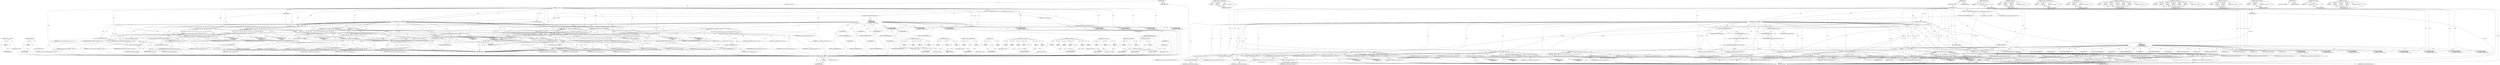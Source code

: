digraph "ptrace_request" {
vulnerable_180 [label=<(METHOD,&lt;operator&gt;.addressOf)>];
vulnerable_181 [label=<(PARAM,p1)>];
vulnerable_182 [label=<(BLOCK,&lt;empty&gt;,&lt;empty&gt;)>];
vulnerable_183 [label=<(METHOD_RETURN,ANY)>];
vulnerable_207 [label=<(METHOD,task_thread_info)>];
vulnerable_208 [label=<(PARAM,p1)>];
vulnerable_209 [label=<(BLOCK,&lt;empty&gt;,&lt;empty&gt;)>];
vulnerable_210 [label=<(METHOD_RETURN,ANY)>];
vulnerable_6 [label=<(METHOD,&lt;global&gt;)<SUB>1</SUB>>];
vulnerable_7 [label=<(BLOCK,&lt;empty&gt;,&lt;empty&gt;)<SUB>1</SUB>>];
vulnerable_8 [label=<(METHOD,arch_ptrace)<SUB>1</SUB>>];
vulnerable_9 [label=<(PARAM,struct task_struct *child)<SUB>1</SUB>>];
vulnerable_10 [label=<(PARAM,long request)<SUB>1</SUB>>];
vulnerable_11 [label=<(PARAM,unsigned long addr)<SUB>2</SUB>>];
vulnerable_12 [label=<(PARAM,unsigned long data)<SUB>2</SUB>>];
vulnerable_13 [label=<(BLOCK,{
	int ret;
	unsigned long __user *datap = (uns...,{
	int ret;
	unsigned long __user *datap = (uns...)<SUB>3</SUB>>];
vulnerable_14 [label="<(LOCAL,int ret: int)<SUB>4</SUB>>"];
vulnerable_15 [label="<(LOCAL,long unsigned __user: long unsigned)<SUB>5</SUB>>"];
vulnerable_16 [label=<(CONTROL_STRUCTURE,SWITCH,switch(request))<SUB>7</SUB>>];
vulnerable_17 [label=<(IDENTIFIER,request,switch(request))<SUB>7</SUB>>];
vulnerable_18 [label="<(BLOCK,{
		case PTRACE_PEEKUSR:
			ret = ptrace_read_u...,{
		case PTRACE_PEEKUSR:
			ret = ptrace_read_u...)<SUB>7</SUB>>"];
vulnerable_19 [label=<(JUMP_TARGET,case)<SUB>8</SUB>>];
vulnerable_20 [label="<(IDENTIFIER,PTRACE_PEEKUSR,{
		case PTRACE_PEEKUSR:
			ret = ptrace_read_u...)<SUB>8</SUB>>"];
vulnerable_21 [label=<(&lt;operator&gt;.assignment,ret = ptrace_read_user(child, addr, datap))<SUB>9</SUB>>];
vulnerable_22 [label=<(IDENTIFIER,ret,ret = ptrace_read_user(child, addr, datap))<SUB>9</SUB>>];
vulnerable_23 [label=<(ptrace_read_user,ptrace_read_user(child, addr, datap))<SUB>9</SUB>>];
vulnerable_24 [label=<(IDENTIFIER,child,ptrace_read_user(child, addr, datap))<SUB>9</SUB>>];
vulnerable_25 [label=<(IDENTIFIER,addr,ptrace_read_user(child, addr, datap))<SUB>9</SUB>>];
vulnerable_26 [label=<(IDENTIFIER,datap,ptrace_read_user(child, addr, datap))<SUB>9</SUB>>];
vulnerable_27 [label=<(CONTROL_STRUCTURE,BREAK,break;)<SUB>10</SUB>>];
vulnerable_28 [label=<(JUMP_TARGET,case)<SUB>12</SUB>>];
vulnerable_29 [label="<(IDENTIFIER,PTRACE_POKEUSR,{
		case PTRACE_PEEKUSR:
			ret = ptrace_read_u...)<SUB>12</SUB>>"];
vulnerable_30 [label=<(&lt;operator&gt;.assignment,ret = ptrace_write_user(child, addr, data))<SUB>13</SUB>>];
vulnerable_31 [label=<(IDENTIFIER,ret,ret = ptrace_write_user(child, addr, data))<SUB>13</SUB>>];
vulnerable_32 [label=<(ptrace_write_user,ptrace_write_user(child, addr, data))<SUB>13</SUB>>];
vulnerable_33 [label=<(IDENTIFIER,child,ptrace_write_user(child, addr, data))<SUB>13</SUB>>];
vulnerable_34 [label=<(IDENTIFIER,addr,ptrace_write_user(child, addr, data))<SUB>13</SUB>>];
vulnerable_35 [label=<(IDENTIFIER,data,ptrace_write_user(child, addr, data))<SUB>13</SUB>>];
vulnerable_36 [label=<(CONTROL_STRUCTURE,BREAK,break;)<SUB>14</SUB>>];
vulnerable_37 [label=<(JUMP_TARGET,case)<SUB>16</SUB>>];
vulnerable_38 [label="<(IDENTIFIER,PTRACE_GETREGS,{
		case PTRACE_PEEKUSR:
			ret = ptrace_read_u...)<SUB>16</SUB>>"];
vulnerable_39 [label=<(&lt;operator&gt;.assignment,ret = copy_regset_to_user(child,
						  &amp;user_...)<SUB>17</SUB>>];
vulnerable_40 [label=<(IDENTIFIER,ret,ret = copy_regset_to_user(child,
						  &amp;user_...)<SUB>17</SUB>>];
vulnerable_41 [label=<(copy_regset_to_user,copy_regset_to_user(child,
						  &amp;user_arm_vi...)<SUB>17</SUB>>];
vulnerable_42 [label=<(IDENTIFIER,child,copy_regset_to_user(child,
						  &amp;user_arm_vi...)<SUB>17</SUB>>];
vulnerable_43 [label=<(&lt;operator&gt;.addressOf,&amp;user_arm_view)<SUB>18</SUB>>];
vulnerable_44 [label=<(IDENTIFIER,user_arm_view,copy_regset_to_user(child,
						  &amp;user_arm_vi...)<SUB>18</SUB>>];
vulnerable_45 [label=<(IDENTIFIER,REGSET_GPR,copy_regset_to_user(child,
						  &amp;user_arm_vi...)<SUB>18</SUB>>];
vulnerable_46 [label=<(LITERAL,0,copy_regset_to_user(child,
						  &amp;user_arm_vi...)<SUB>19</SUB>>];
vulnerable_47 [label=<(&lt;operator&gt;.sizeOf,sizeof(struct pt_regs))<SUB>19</SUB>>];
vulnerable_48 [label=<(IDENTIFIER,struct pt_regs,sizeof(struct pt_regs))<SUB>19</SUB>>];
vulnerable_49 [label=<(IDENTIFIER,datap,copy_regset_to_user(child,
						  &amp;user_arm_vi...)<SUB>20</SUB>>];
vulnerable_50 [label=<(CONTROL_STRUCTURE,BREAK,break;)<SUB>21</SUB>>];
vulnerable_51 [label=<(JUMP_TARGET,case)<SUB>23</SUB>>];
vulnerable_52 [label="<(IDENTIFIER,PTRACE_SETREGS,{
		case PTRACE_PEEKUSR:
			ret = ptrace_read_u...)<SUB>23</SUB>>"];
vulnerable_53 [label=<(&lt;operator&gt;.assignment,ret = copy_regset_from_user(child,
						    &amp;u...)<SUB>24</SUB>>];
vulnerable_54 [label=<(IDENTIFIER,ret,ret = copy_regset_from_user(child,
						    &amp;u...)<SUB>24</SUB>>];
vulnerable_55 [label=<(copy_regset_from_user,copy_regset_from_user(child,
						    &amp;user_ar...)<SUB>24</SUB>>];
vulnerable_56 [label=<(IDENTIFIER,child,copy_regset_from_user(child,
						    &amp;user_ar...)<SUB>24</SUB>>];
vulnerable_57 [label=<(&lt;operator&gt;.addressOf,&amp;user_arm_view)<SUB>25</SUB>>];
vulnerable_58 [label=<(IDENTIFIER,user_arm_view,copy_regset_from_user(child,
						    &amp;user_ar...)<SUB>25</SUB>>];
vulnerable_59 [label=<(IDENTIFIER,REGSET_GPR,copy_regset_from_user(child,
						    &amp;user_ar...)<SUB>25</SUB>>];
vulnerable_60 [label=<(LITERAL,0,copy_regset_from_user(child,
						    &amp;user_ar...)<SUB>26</SUB>>];
vulnerable_61 [label=<(&lt;operator&gt;.sizeOf,sizeof(struct pt_regs))<SUB>26</SUB>>];
vulnerable_62 [label=<(IDENTIFIER,struct pt_regs,sizeof(struct pt_regs))<SUB>26</SUB>>];
vulnerable_63 [label=<(IDENTIFIER,datap,copy_regset_from_user(child,
						    &amp;user_ar...)<SUB>27</SUB>>];
vulnerable_64 [label=<(CONTROL_STRUCTURE,BREAK,break;)<SUB>28</SUB>>];
vulnerable_65 [label=<(JUMP_TARGET,case)<SUB>30</SUB>>];
vulnerable_66 [label="<(IDENTIFIER,PTRACE_GETFPREGS,{
		case PTRACE_PEEKUSR:
			ret = ptrace_read_u...)<SUB>30</SUB>>"];
vulnerable_67 [label=<(&lt;operator&gt;.assignment,ret = copy_regset_to_user(child,
						  &amp;user_...)<SUB>31</SUB>>];
vulnerable_68 [label=<(IDENTIFIER,ret,ret = copy_regset_to_user(child,
						  &amp;user_...)<SUB>31</SUB>>];
vulnerable_69 [label=<(copy_regset_to_user,copy_regset_to_user(child,
						  &amp;user_arm_vi...)<SUB>31</SUB>>];
vulnerable_70 [label=<(IDENTIFIER,child,copy_regset_to_user(child,
						  &amp;user_arm_vi...)<SUB>31</SUB>>];
vulnerable_71 [label=<(&lt;operator&gt;.addressOf,&amp;user_arm_view)<SUB>32</SUB>>];
vulnerable_72 [label=<(IDENTIFIER,user_arm_view,copy_regset_to_user(child,
						  &amp;user_arm_vi...)<SUB>32</SUB>>];
vulnerable_73 [label=<(IDENTIFIER,REGSET_FPR,copy_regset_to_user(child,
						  &amp;user_arm_vi...)<SUB>32</SUB>>];
vulnerable_74 [label=<(LITERAL,0,copy_regset_to_user(child,
						  &amp;user_arm_vi...)<SUB>33</SUB>>];
vulnerable_75 [label=<(&lt;operator&gt;.sizeOf,sizeof(union fp_state))<SUB>33</SUB>>];
vulnerable_76 [label=<(IDENTIFIER,union fp_state,sizeof(union fp_state))<SUB>33</SUB>>];
vulnerable_77 [label=<(IDENTIFIER,datap,copy_regset_to_user(child,
						  &amp;user_arm_vi...)<SUB>34</SUB>>];
vulnerable_78 [label=<(CONTROL_STRUCTURE,BREAK,break;)<SUB>35</SUB>>];
vulnerable_79 [label=<(JUMP_TARGET,case)<SUB>37</SUB>>];
vulnerable_80 [label="<(IDENTIFIER,PTRACE_SETFPREGS,{
		case PTRACE_PEEKUSR:
			ret = ptrace_read_u...)<SUB>37</SUB>>"];
vulnerable_81 [label=<(&lt;operator&gt;.assignment,ret = copy_regset_from_user(child,
						    &amp;u...)<SUB>38</SUB>>];
vulnerable_82 [label=<(IDENTIFIER,ret,ret = copy_regset_from_user(child,
						    &amp;u...)<SUB>38</SUB>>];
vulnerable_83 [label=<(copy_regset_from_user,copy_regset_from_user(child,
						    &amp;user_ar...)<SUB>38</SUB>>];
vulnerable_84 [label=<(IDENTIFIER,child,copy_regset_from_user(child,
						    &amp;user_ar...)<SUB>38</SUB>>];
vulnerable_85 [label=<(&lt;operator&gt;.addressOf,&amp;user_arm_view)<SUB>39</SUB>>];
vulnerable_86 [label=<(IDENTIFIER,user_arm_view,copy_regset_from_user(child,
						    &amp;user_ar...)<SUB>39</SUB>>];
vulnerable_87 [label=<(IDENTIFIER,REGSET_FPR,copy_regset_from_user(child,
						    &amp;user_ar...)<SUB>39</SUB>>];
vulnerable_88 [label=<(LITERAL,0,copy_regset_from_user(child,
						    &amp;user_ar...)<SUB>40</SUB>>];
vulnerable_89 [label=<(&lt;operator&gt;.sizeOf,sizeof(union fp_state))<SUB>40</SUB>>];
vulnerable_90 [label=<(IDENTIFIER,union fp_state,sizeof(union fp_state))<SUB>40</SUB>>];
vulnerable_91 [label=<(IDENTIFIER,datap,copy_regset_from_user(child,
						    &amp;user_ar...)<SUB>41</SUB>>];
vulnerable_92 [label=<(CONTROL_STRUCTURE,BREAK,break;)<SUB>42</SUB>>];
vulnerable_93 [label=<(JUMP_TARGET,case)<SUB>54</SUB>>];
vulnerable_94 [label="<(IDENTIFIER,PTRACE_GET_THREAD_AREA,{
		case PTRACE_PEEKUSR:
			ret = ptrace_read_u...)<SUB>54</SUB>>"];
vulnerable_95 [label=<(&lt;operator&gt;.assignment,ret = put_user(task_thread_info(child)-&gt;tp_valu...)<SUB>55</SUB>>];
vulnerable_96 [label=<(IDENTIFIER,ret,ret = put_user(task_thread_info(child)-&gt;tp_valu...)<SUB>55</SUB>>];
vulnerable_97 [label=<(put_user,put_user(task_thread_info(child)-&gt;tp_value,
 		...)<SUB>55</SUB>>];
vulnerable_98 [label=<(&lt;operator&gt;.indirectFieldAccess,task_thread_info(child)-&gt;tp_value)<SUB>55</SUB>>];
vulnerable_99 [label=<(task_thread_info,task_thread_info(child))<SUB>55</SUB>>];
vulnerable_100 [label=<(IDENTIFIER,child,task_thread_info(child))<SUB>55</SUB>>];
vulnerable_101 [label=<(FIELD_IDENTIFIER,tp_value,tp_value)<SUB>55</SUB>>];
vulnerable_102 [label=<(IDENTIFIER,datap,put_user(task_thread_info(child)-&gt;tp_value,
 		...)<SUB>56</SUB>>];
vulnerable_103 [label=<(CONTROL_STRUCTURE,BREAK,break;)<SUB>57</SUB>>];
vulnerable_104 [label=<(JUMP_TARGET,case)<SUB>59</SUB>>];
vulnerable_105 [label="<(IDENTIFIER,PTRACE_SET_SYSCALL,{
		case PTRACE_PEEKUSR:
			ret = ptrace_read_u...)<SUB>59</SUB>>"];
vulnerable_106 [label=<(&lt;operator&gt;.assignment,task_thread_info(child)-&gt;syscall = data)<SUB>60</SUB>>];
vulnerable_107 [label=<(&lt;operator&gt;.indirectFieldAccess,task_thread_info(child)-&gt;syscall)<SUB>60</SUB>>];
vulnerable_108 [label=<(task_thread_info,task_thread_info(child))<SUB>60</SUB>>];
vulnerable_109 [label=<(IDENTIFIER,child,task_thread_info(child))<SUB>60</SUB>>];
vulnerable_110 [label=<(FIELD_IDENTIFIER,syscall,syscall)<SUB>60</SUB>>];
vulnerable_111 [label=<(IDENTIFIER,data,task_thread_info(child)-&gt;syscall = data)<SUB>60</SUB>>];
vulnerable_112 [label=<(&lt;operator&gt;.assignment,ret = 0)<SUB>61</SUB>>];
vulnerable_113 [label=<(IDENTIFIER,ret,ret = 0)<SUB>61</SUB>>];
vulnerable_114 [label=<(LITERAL,0,ret = 0)<SUB>61</SUB>>];
vulnerable_115 [label=<(CONTROL_STRUCTURE,BREAK,break;)<SUB>62</SUB>>];
vulnerable_116 [label=<(JUMP_TARGET,default)<SUB>109</SUB>>];
vulnerable_117 [label=<(&lt;operator&gt;.assignment,ret = ptrace_request(child, request, addr, data))<SUB>110</SUB>>];
vulnerable_118 [label=<(IDENTIFIER,ret,ret = ptrace_request(child, request, addr, data))<SUB>110</SUB>>];
vulnerable_119 [label=<(ptrace_request,ptrace_request(child, request, addr, data))<SUB>110</SUB>>];
vulnerable_120 [label=<(IDENTIFIER,child,ptrace_request(child, request, addr, data))<SUB>110</SUB>>];
vulnerable_121 [label=<(IDENTIFIER,request,ptrace_request(child, request, addr, data))<SUB>110</SUB>>];
vulnerable_122 [label=<(IDENTIFIER,addr,ptrace_request(child, request, addr, data))<SUB>110</SUB>>];
vulnerable_123 [label=<(IDENTIFIER,data,ptrace_request(child, request, addr, data))<SUB>110</SUB>>];
vulnerable_124 [label=<(CONTROL_STRUCTURE,BREAK,break;)<SUB>111</SUB>>];
vulnerable_125 [label=<(RETURN,return ret;,return ret;)<SUB>114</SUB>>];
vulnerable_126 [label=<(IDENTIFIER,ret,return ret;)<SUB>114</SUB>>];
vulnerable_127 [label=<(METHOD_RETURN,long)<SUB>1</SUB>>];
vulnerable_129 [label=<(METHOD_RETURN,ANY)<SUB>1</SUB>>];
vulnerable_211 [label=<(METHOD,ptrace_request)>];
vulnerable_212 [label=<(PARAM,p1)>];
vulnerable_213 [label=<(PARAM,p2)>];
vulnerable_214 [label=<(PARAM,p3)>];
vulnerable_215 [label=<(PARAM,p4)>];
vulnerable_216 [label=<(BLOCK,&lt;empty&gt;,&lt;empty&gt;)>];
vulnerable_217 [label=<(METHOD_RETURN,ANY)>];
vulnerable_159 [label=<(METHOD,ptrace_read_user)>];
vulnerable_160 [label=<(PARAM,p1)>];
vulnerable_161 [label=<(PARAM,p2)>];
vulnerable_162 [label=<(PARAM,p3)>];
vulnerable_163 [label=<(BLOCK,&lt;empty&gt;,&lt;empty&gt;)>];
vulnerable_164 [label=<(METHOD_RETURN,ANY)>];
vulnerable_202 [label=<(METHOD,&lt;operator&gt;.indirectFieldAccess)>];
vulnerable_203 [label=<(PARAM,p1)>];
vulnerable_204 [label=<(PARAM,p2)>];
vulnerable_205 [label=<(BLOCK,&lt;empty&gt;,&lt;empty&gt;)>];
vulnerable_206 [label=<(METHOD_RETURN,ANY)>];
vulnerable_197 [label=<(METHOD,put_user)>];
vulnerable_198 [label=<(PARAM,p1)>];
vulnerable_199 [label=<(PARAM,p2)>];
vulnerable_200 [label=<(BLOCK,&lt;empty&gt;,&lt;empty&gt;)>];
vulnerable_201 [label=<(METHOD_RETURN,ANY)>];
vulnerable_188 [label=<(METHOD,copy_regset_from_user)>];
vulnerable_189 [label=<(PARAM,p1)>];
vulnerable_190 [label=<(PARAM,p2)>];
vulnerable_191 [label=<(PARAM,p3)>];
vulnerable_192 [label=<(PARAM,p4)>];
vulnerable_193 [label=<(PARAM,p5)>];
vulnerable_194 [label=<(PARAM,p6)>];
vulnerable_195 [label=<(BLOCK,&lt;empty&gt;,&lt;empty&gt;)>];
vulnerable_196 [label=<(METHOD_RETURN,ANY)>];
vulnerable_171 [label=<(METHOD,copy_regset_to_user)>];
vulnerable_172 [label=<(PARAM,p1)>];
vulnerable_173 [label=<(PARAM,p2)>];
vulnerable_174 [label=<(PARAM,p3)>];
vulnerable_175 [label=<(PARAM,p4)>];
vulnerable_176 [label=<(PARAM,p5)>];
vulnerable_177 [label=<(PARAM,p6)>];
vulnerable_178 [label=<(BLOCK,&lt;empty&gt;,&lt;empty&gt;)>];
vulnerable_179 [label=<(METHOD_RETURN,ANY)>];
vulnerable_165 [label=<(METHOD,ptrace_write_user)>];
vulnerable_166 [label=<(PARAM,p1)>];
vulnerable_167 [label=<(PARAM,p2)>];
vulnerable_168 [label=<(PARAM,p3)>];
vulnerable_169 [label=<(BLOCK,&lt;empty&gt;,&lt;empty&gt;)>];
vulnerable_170 [label=<(METHOD_RETURN,ANY)>];
vulnerable_154 [label=<(METHOD,&lt;operator&gt;.assignment)>];
vulnerable_155 [label=<(PARAM,p1)>];
vulnerable_156 [label=<(PARAM,p2)>];
vulnerable_157 [label=<(BLOCK,&lt;empty&gt;,&lt;empty&gt;)>];
vulnerable_158 [label=<(METHOD_RETURN,ANY)>];
vulnerable_148 [label=<(METHOD,&lt;global&gt;)<SUB>1</SUB>>];
vulnerable_149 [label=<(BLOCK,&lt;empty&gt;,&lt;empty&gt;)>];
vulnerable_150 [label=<(METHOD_RETURN,ANY)>];
vulnerable_184 [label=<(METHOD,&lt;operator&gt;.sizeOf)>];
vulnerable_185 [label=<(PARAM,p1)>];
vulnerable_186 [label=<(BLOCK,&lt;empty&gt;,&lt;empty&gt;)>];
vulnerable_187 [label=<(METHOD_RETURN,ANY)>];
fixed_182 [label=<(METHOD,&lt;operator&gt;.addressOf)>];
fixed_183 [label=<(PARAM,p1)>];
fixed_184 [label=<(BLOCK,&lt;empty&gt;,&lt;empty&gt;)>];
fixed_185 [label=<(METHOD_RETURN,ANY)>];
fixed_209 [label=<(METHOD,&lt;operator&gt;.indirectFieldAccess)>];
fixed_210 [label=<(PARAM,p1)>];
fixed_211 [label=<(PARAM,p2)>];
fixed_212 [label=<(BLOCK,&lt;empty&gt;,&lt;empty&gt;)>];
fixed_213 [label=<(METHOD_RETURN,ANY)>];
fixed_6 [label=<(METHOD,&lt;global&gt;)<SUB>1</SUB>>];
fixed_7 [label=<(BLOCK,&lt;empty&gt;,&lt;empty&gt;)<SUB>1</SUB>>];
fixed_8 [label=<(METHOD,arch_ptrace)<SUB>1</SUB>>];
fixed_9 [label=<(PARAM,struct task_struct *child)<SUB>1</SUB>>];
fixed_10 [label=<(PARAM,long request)<SUB>1</SUB>>];
fixed_11 [label=<(PARAM,unsigned long addr)<SUB>2</SUB>>];
fixed_12 [label=<(PARAM,unsigned long data)<SUB>2</SUB>>];
fixed_13 [label=<(BLOCK,{
	int ret;
	unsigned long __user *datap = (uns...,{
	int ret;
	unsigned long __user *datap = (uns...)<SUB>3</SUB>>];
fixed_14 [label="<(LOCAL,int ret: int)<SUB>4</SUB>>"];
fixed_15 [label="<(LOCAL,long unsigned __user: long unsigned)<SUB>5</SUB>>"];
fixed_16 [label=<(CONTROL_STRUCTURE,SWITCH,switch(request))<SUB>7</SUB>>];
fixed_17 [label=<(IDENTIFIER,request,switch(request))<SUB>7</SUB>>];
fixed_18 [label="<(BLOCK,{
		case PTRACE_PEEKUSR:
			ret = ptrace_read_u...,{
		case PTRACE_PEEKUSR:
			ret = ptrace_read_u...)<SUB>7</SUB>>"];
fixed_19 [label=<(JUMP_TARGET,case)<SUB>8</SUB>>];
fixed_20 [label="<(IDENTIFIER,PTRACE_PEEKUSR,{
		case PTRACE_PEEKUSR:
			ret = ptrace_read_u...)<SUB>8</SUB>>"];
fixed_21 [label=<(&lt;operator&gt;.assignment,ret = ptrace_read_user(child, addr, datap))<SUB>9</SUB>>];
fixed_22 [label=<(IDENTIFIER,ret,ret = ptrace_read_user(child, addr, datap))<SUB>9</SUB>>];
fixed_23 [label=<(ptrace_read_user,ptrace_read_user(child, addr, datap))<SUB>9</SUB>>];
fixed_24 [label=<(IDENTIFIER,child,ptrace_read_user(child, addr, datap))<SUB>9</SUB>>];
fixed_25 [label=<(IDENTIFIER,addr,ptrace_read_user(child, addr, datap))<SUB>9</SUB>>];
fixed_26 [label=<(IDENTIFIER,datap,ptrace_read_user(child, addr, datap))<SUB>9</SUB>>];
fixed_27 [label=<(CONTROL_STRUCTURE,BREAK,break;)<SUB>10</SUB>>];
fixed_28 [label=<(JUMP_TARGET,case)<SUB>12</SUB>>];
fixed_29 [label="<(IDENTIFIER,PTRACE_POKEUSR,{
		case PTRACE_PEEKUSR:
			ret = ptrace_read_u...)<SUB>12</SUB>>"];
fixed_30 [label=<(&lt;operator&gt;.assignment,ret = ptrace_write_user(child, addr, data))<SUB>13</SUB>>];
fixed_31 [label=<(IDENTIFIER,ret,ret = ptrace_write_user(child, addr, data))<SUB>13</SUB>>];
fixed_32 [label=<(ptrace_write_user,ptrace_write_user(child, addr, data))<SUB>13</SUB>>];
fixed_33 [label=<(IDENTIFIER,child,ptrace_write_user(child, addr, data))<SUB>13</SUB>>];
fixed_34 [label=<(IDENTIFIER,addr,ptrace_write_user(child, addr, data))<SUB>13</SUB>>];
fixed_35 [label=<(IDENTIFIER,data,ptrace_write_user(child, addr, data))<SUB>13</SUB>>];
fixed_36 [label=<(CONTROL_STRUCTURE,BREAK,break;)<SUB>14</SUB>>];
fixed_37 [label=<(JUMP_TARGET,case)<SUB>16</SUB>>];
fixed_38 [label="<(IDENTIFIER,PTRACE_GETREGS,{
		case PTRACE_PEEKUSR:
			ret = ptrace_read_u...)<SUB>16</SUB>>"];
fixed_39 [label=<(&lt;operator&gt;.assignment,ret = copy_regset_to_user(child,
						  &amp;user_...)<SUB>17</SUB>>];
fixed_40 [label=<(IDENTIFIER,ret,ret = copy_regset_to_user(child,
						  &amp;user_...)<SUB>17</SUB>>];
fixed_41 [label=<(copy_regset_to_user,copy_regset_to_user(child,
						  &amp;user_arm_vi...)<SUB>17</SUB>>];
fixed_42 [label=<(IDENTIFIER,child,copy_regset_to_user(child,
						  &amp;user_arm_vi...)<SUB>17</SUB>>];
fixed_43 [label=<(&lt;operator&gt;.addressOf,&amp;user_arm_view)<SUB>18</SUB>>];
fixed_44 [label=<(IDENTIFIER,user_arm_view,copy_regset_to_user(child,
						  &amp;user_arm_vi...)<SUB>18</SUB>>];
fixed_45 [label=<(IDENTIFIER,REGSET_GPR,copy_regset_to_user(child,
						  &amp;user_arm_vi...)<SUB>18</SUB>>];
fixed_46 [label=<(LITERAL,0,copy_regset_to_user(child,
						  &amp;user_arm_vi...)<SUB>19</SUB>>];
fixed_47 [label=<(&lt;operator&gt;.sizeOf,sizeof(struct pt_regs))<SUB>19</SUB>>];
fixed_48 [label=<(IDENTIFIER,struct pt_regs,sizeof(struct pt_regs))<SUB>19</SUB>>];
fixed_49 [label=<(IDENTIFIER,datap,copy_regset_to_user(child,
						  &amp;user_arm_vi...)<SUB>20</SUB>>];
fixed_50 [label=<(CONTROL_STRUCTURE,BREAK,break;)<SUB>21</SUB>>];
fixed_51 [label=<(JUMP_TARGET,case)<SUB>23</SUB>>];
fixed_52 [label="<(IDENTIFIER,PTRACE_SETREGS,{
		case PTRACE_PEEKUSR:
			ret = ptrace_read_u...)<SUB>23</SUB>>"];
fixed_53 [label=<(&lt;operator&gt;.assignment,ret = copy_regset_from_user(child,
						    &amp;u...)<SUB>24</SUB>>];
fixed_54 [label=<(IDENTIFIER,ret,ret = copy_regset_from_user(child,
						    &amp;u...)<SUB>24</SUB>>];
fixed_55 [label=<(copy_regset_from_user,copy_regset_from_user(child,
						    &amp;user_ar...)<SUB>24</SUB>>];
fixed_56 [label=<(IDENTIFIER,child,copy_regset_from_user(child,
						    &amp;user_ar...)<SUB>24</SUB>>];
fixed_57 [label=<(&lt;operator&gt;.addressOf,&amp;user_arm_view)<SUB>25</SUB>>];
fixed_58 [label=<(IDENTIFIER,user_arm_view,copy_regset_from_user(child,
						    &amp;user_ar...)<SUB>25</SUB>>];
fixed_59 [label=<(IDENTIFIER,REGSET_GPR,copy_regset_from_user(child,
						    &amp;user_ar...)<SUB>25</SUB>>];
fixed_60 [label=<(LITERAL,0,copy_regset_from_user(child,
						    &amp;user_ar...)<SUB>26</SUB>>];
fixed_61 [label=<(&lt;operator&gt;.sizeOf,sizeof(struct pt_regs))<SUB>26</SUB>>];
fixed_62 [label=<(IDENTIFIER,struct pt_regs,sizeof(struct pt_regs))<SUB>26</SUB>>];
fixed_63 [label=<(IDENTIFIER,datap,copy_regset_from_user(child,
						    &amp;user_ar...)<SUB>27</SUB>>];
fixed_64 [label=<(CONTROL_STRUCTURE,BREAK,break;)<SUB>28</SUB>>];
fixed_65 [label=<(JUMP_TARGET,case)<SUB>30</SUB>>];
fixed_66 [label="<(IDENTIFIER,PTRACE_GETFPREGS,{
		case PTRACE_PEEKUSR:
			ret = ptrace_read_u...)<SUB>30</SUB>>"];
fixed_67 [label=<(&lt;operator&gt;.assignment,ret = copy_regset_to_user(child,
						  &amp;user_...)<SUB>31</SUB>>];
fixed_68 [label=<(IDENTIFIER,ret,ret = copy_regset_to_user(child,
						  &amp;user_...)<SUB>31</SUB>>];
fixed_69 [label=<(copy_regset_to_user,copy_regset_to_user(child,
						  &amp;user_arm_vi...)<SUB>31</SUB>>];
fixed_70 [label=<(IDENTIFIER,child,copy_regset_to_user(child,
						  &amp;user_arm_vi...)<SUB>31</SUB>>];
fixed_71 [label=<(&lt;operator&gt;.addressOf,&amp;user_arm_view)<SUB>32</SUB>>];
fixed_72 [label=<(IDENTIFIER,user_arm_view,copy_regset_to_user(child,
						  &amp;user_arm_vi...)<SUB>32</SUB>>];
fixed_73 [label=<(IDENTIFIER,REGSET_FPR,copy_regset_to_user(child,
						  &amp;user_arm_vi...)<SUB>32</SUB>>];
fixed_74 [label=<(LITERAL,0,copy_regset_to_user(child,
						  &amp;user_arm_vi...)<SUB>33</SUB>>];
fixed_75 [label=<(&lt;operator&gt;.sizeOf,sizeof(union fp_state))<SUB>33</SUB>>];
fixed_76 [label=<(IDENTIFIER,union fp_state,sizeof(union fp_state))<SUB>33</SUB>>];
fixed_77 [label=<(IDENTIFIER,datap,copy_regset_to_user(child,
						  &amp;user_arm_vi...)<SUB>34</SUB>>];
fixed_78 [label=<(CONTROL_STRUCTURE,BREAK,break;)<SUB>35</SUB>>];
fixed_79 [label=<(JUMP_TARGET,case)<SUB>37</SUB>>];
fixed_80 [label="<(IDENTIFIER,PTRACE_SETFPREGS,{
		case PTRACE_PEEKUSR:
			ret = ptrace_read_u...)<SUB>37</SUB>>"];
fixed_81 [label=<(&lt;operator&gt;.assignment,ret = copy_regset_from_user(child,
						    &amp;u...)<SUB>38</SUB>>];
fixed_82 [label=<(IDENTIFIER,ret,ret = copy_regset_from_user(child,
						    &amp;u...)<SUB>38</SUB>>];
fixed_83 [label=<(copy_regset_from_user,copy_regset_from_user(child,
						    &amp;user_ar...)<SUB>38</SUB>>];
fixed_84 [label=<(IDENTIFIER,child,copy_regset_from_user(child,
						    &amp;user_ar...)<SUB>38</SUB>>];
fixed_85 [label=<(&lt;operator&gt;.addressOf,&amp;user_arm_view)<SUB>39</SUB>>];
fixed_86 [label=<(IDENTIFIER,user_arm_view,copy_regset_from_user(child,
						    &amp;user_ar...)<SUB>39</SUB>>];
fixed_87 [label=<(IDENTIFIER,REGSET_FPR,copy_regset_from_user(child,
						    &amp;user_ar...)<SUB>39</SUB>>];
fixed_88 [label=<(LITERAL,0,copy_regset_from_user(child,
						    &amp;user_ar...)<SUB>40</SUB>>];
fixed_89 [label=<(&lt;operator&gt;.sizeOf,sizeof(union fp_state))<SUB>40</SUB>>];
fixed_90 [label=<(IDENTIFIER,union fp_state,sizeof(union fp_state))<SUB>40</SUB>>];
fixed_91 [label=<(IDENTIFIER,datap,copy_regset_from_user(child,
						    &amp;user_ar...)<SUB>41</SUB>>];
fixed_92 [label=<(CONTROL_STRUCTURE,BREAK,break;)<SUB>42</SUB>>];
fixed_93 [label=<(JUMP_TARGET,case)<SUB>54</SUB>>];
fixed_94 [label="<(IDENTIFIER,PTRACE_GET_THREAD_AREA,{
		case PTRACE_PEEKUSR:
			ret = ptrace_read_u...)<SUB>54</SUB>>"];
fixed_95 [label=<(&lt;operator&gt;.assignment,ret = put_user(task_thread_info(child)-&gt;tp_valu...)<SUB>55</SUB>>];
fixed_96 [label=<(IDENTIFIER,ret,ret = put_user(task_thread_info(child)-&gt;tp_valu...)<SUB>55</SUB>>];
fixed_97 [label=<(put_user,put_user(task_thread_info(child)-&gt;tp_value[0],
...)<SUB>55</SUB>>];
fixed_98 [label=<(&lt;operator&gt;.indirectIndexAccess,task_thread_info(child)-&gt;tp_value[0])<SUB>55</SUB>>];
fixed_99 [label=<(&lt;operator&gt;.indirectFieldAccess,task_thread_info(child)-&gt;tp_value)<SUB>55</SUB>>];
fixed_100 [label=<(task_thread_info,task_thread_info(child))<SUB>55</SUB>>];
fixed_101 [label=<(IDENTIFIER,child,task_thread_info(child))<SUB>55</SUB>>];
fixed_102 [label=<(FIELD_IDENTIFIER,tp_value,tp_value)<SUB>55</SUB>>];
fixed_103 [label=<(LITERAL,0,put_user(task_thread_info(child)-&gt;tp_value[0],
...)<SUB>55</SUB>>];
fixed_104 [label=<(IDENTIFIER,datap,put_user(task_thread_info(child)-&gt;tp_value[0],
...)<SUB>56</SUB>>];
fixed_105 [label=<(CONTROL_STRUCTURE,BREAK,break;)<SUB>57</SUB>>];
fixed_106 [label=<(JUMP_TARGET,case)<SUB>59</SUB>>];
fixed_107 [label="<(IDENTIFIER,PTRACE_SET_SYSCALL,{
		case PTRACE_PEEKUSR:
			ret = ptrace_read_u...)<SUB>59</SUB>>"];
fixed_108 [label=<(&lt;operator&gt;.assignment,task_thread_info(child)-&gt;syscall = data)<SUB>60</SUB>>];
fixed_109 [label=<(&lt;operator&gt;.indirectFieldAccess,task_thread_info(child)-&gt;syscall)<SUB>60</SUB>>];
fixed_110 [label=<(task_thread_info,task_thread_info(child))<SUB>60</SUB>>];
fixed_111 [label=<(IDENTIFIER,child,task_thread_info(child))<SUB>60</SUB>>];
fixed_112 [label=<(FIELD_IDENTIFIER,syscall,syscall)<SUB>60</SUB>>];
fixed_113 [label=<(IDENTIFIER,data,task_thread_info(child)-&gt;syscall = data)<SUB>60</SUB>>];
fixed_114 [label=<(&lt;operator&gt;.assignment,ret = 0)<SUB>61</SUB>>];
fixed_115 [label=<(IDENTIFIER,ret,ret = 0)<SUB>61</SUB>>];
fixed_116 [label=<(LITERAL,0,ret = 0)<SUB>61</SUB>>];
fixed_117 [label=<(CONTROL_STRUCTURE,BREAK,break;)<SUB>62</SUB>>];
fixed_118 [label=<(JUMP_TARGET,default)<SUB>109</SUB>>];
fixed_119 [label=<(&lt;operator&gt;.assignment,ret = ptrace_request(child, request, addr, data))<SUB>110</SUB>>];
fixed_120 [label=<(IDENTIFIER,ret,ret = ptrace_request(child, request, addr, data))<SUB>110</SUB>>];
fixed_121 [label=<(ptrace_request,ptrace_request(child, request, addr, data))<SUB>110</SUB>>];
fixed_122 [label=<(IDENTIFIER,child,ptrace_request(child, request, addr, data))<SUB>110</SUB>>];
fixed_123 [label=<(IDENTIFIER,request,ptrace_request(child, request, addr, data))<SUB>110</SUB>>];
fixed_124 [label=<(IDENTIFIER,addr,ptrace_request(child, request, addr, data))<SUB>110</SUB>>];
fixed_125 [label=<(IDENTIFIER,data,ptrace_request(child, request, addr, data))<SUB>110</SUB>>];
fixed_126 [label=<(CONTROL_STRUCTURE,BREAK,break;)<SUB>111</SUB>>];
fixed_127 [label=<(RETURN,return ret;,return ret;)<SUB>114</SUB>>];
fixed_128 [label=<(IDENTIFIER,ret,return ret;)<SUB>114</SUB>>];
fixed_129 [label=<(METHOD_RETURN,long)<SUB>1</SUB>>];
fixed_131 [label=<(METHOD_RETURN,ANY)<SUB>1</SUB>>];
fixed_214 [label=<(METHOD,task_thread_info)>];
fixed_215 [label=<(PARAM,p1)>];
fixed_216 [label=<(BLOCK,&lt;empty&gt;,&lt;empty&gt;)>];
fixed_217 [label=<(METHOD_RETURN,ANY)>];
fixed_161 [label=<(METHOD,ptrace_read_user)>];
fixed_162 [label=<(PARAM,p1)>];
fixed_163 [label=<(PARAM,p2)>];
fixed_164 [label=<(PARAM,p3)>];
fixed_165 [label=<(BLOCK,&lt;empty&gt;,&lt;empty&gt;)>];
fixed_166 [label=<(METHOD_RETURN,ANY)>];
fixed_204 [label=<(METHOD,&lt;operator&gt;.indirectIndexAccess)>];
fixed_205 [label=<(PARAM,p1)>];
fixed_206 [label=<(PARAM,p2)>];
fixed_207 [label=<(BLOCK,&lt;empty&gt;,&lt;empty&gt;)>];
fixed_208 [label=<(METHOD_RETURN,ANY)>];
fixed_199 [label=<(METHOD,put_user)>];
fixed_200 [label=<(PARAM,p1)>];
fixed_201 [label=<(PARAM,p2)>];
fixed_202 [label=<(BLOCK,&lt;empty&gt;,&lt;empty&gt;)>];
fixed_203 [label=<(METHOD_RETURN,ANY)>];
fixed_190 [label=<(METHOD,copy_regset_from_user)>];
fixed_191 [label=<(PARAM,p1)>];
fixed_192 [label=<(PARAM,p2)>];
fixed_193 [label=<(PARAM,p3)>];
fixed_194 [label=<(PARAM,p4)>];
fixed_195 [label=<(PARAM,p5)>];
fixed_196 [label=<(PARAM,p6)>];
fixed_197 [label=<(BLOCK,&lt;empty&gt;,&lt;empty&gt;)>];
fixed_198 [label=<(METHOD_RETURN,ANY)>];
fixed_173 [label=<(METHOD,copy_regset_to_user)>];
fixed_174 [label=<(PARAM,p1)>];
fixed_175 [label=<(PARAM,p2)>];
fixed_176 [label=<(PARAM,p3)>];
fixed_177 [label=<(PARAM,p4)>];
fixed_178 [label=<(PARAM,p5)>];
fixed_179 [label=<(PARAM,p6)>];
fixed_180 [label=<(BLOCK,&lt;empty&gt;,&lt;empty&gt;)>];
fixed_181 [label=<(METHOD_RETURN,ANY)>];
fixed_167 [label=<(METHOD,ptrace_write_user)>];
fixed_168 [label=<(PARAM,p1)>];
fixed_169 [label=<(PARAM,p2)>];
fixed_170 [label=<(PARAM,p3)>];
fixed_171 [label=<(BLOCK,&lt;empty&gt;,&lt;empty&gt;)>];
fixed_172 [label=<(METHOD_RETURN,ANY)>];
fixed_156 [label=<(METHOD,&lt;operator&gt;.assignment)>];
fixed_157 [label=<(PARAM,p1)>];
fixed_158 [label=<(PARAM,p2)>];
fixed_159 [label=<(BLOCK,&lt;empty&gt;,&lt;empty&gt;)>];
fixed_160 [label=<(METHOD_RETURN,ANY)>];
fixed_150 [label=<(METHOD,&lt;global&gt;)<SUB>1</SUB>>];
fixed_151 [label=<(BLOCK,&lt;empty&gt;,&lt;empty&gt;)>];
fixed_152 [label=<(METHOD_RETURN,ANY)>];
fixed_186 [label=<(METHOD,&lt;operator&gt;.sizeOf)>];
fixed_187 [label=<(PARAM,p1)>];
fixed_188 [label=<(BLOCK,&lt;empty&gt;,&lt;empty&gt;)>];
fixed_189 [label=<(METHOD_RETURN,ANY)>];
fixed_218 [label=<(METHOD,ptrace_request)>];
fixed_219 [label=<(PARAM,p1)>];
fixed_220 [label=<(PARAM,p2)>];
fixed_221 [label=<(PARAM,p3)>];
fixed_222 [label=<(PARAM,p4)>];
fixed_223 [label=<(BLOCK,&lt;empty&gt;,&lt;empty&gt;)>];
fixed_224 [label=<(METHOD_RETURN,ANY)>];
vulnerable_180 -> vulnerable_181  [key=0, label="AST: "];
vulnerable_180 -> vulnerable_181  [key=1, label="DDG: "];
vulnerable_180 -> vulnerable_182  [key=0, label="AST: "];
vulnerable_180 -> vulnerable_183  [key=0, label="AST: "];
vulnerable_180 -> vulnerable_183  [key=1, label="CFG: "];
vulnerable_181 -> vulnerable_183  [key=0, label="DDG: p1"];
vulnerable_182 -> fixed_182  [key=0];
vulnerable_183 -> fixed_182  [key=0];
vulnerable_207 -> vulnerable_208  [key=0, label="AST: "];
vulnerable_207 -> vulnerable_208  [key=1, label="DDG: "];
vulnerable_207 -> vulnerable_209  [key=0, label="AST: "];
vulnerable_207 -> vulnerable_210  [key=0, label="AST: "];
vulnerable_207 -> vulnerable_210  [key=1, label="CFG: "];
vulnerable_208 -> vulnerable_210  [key=0, label="DDG: p1"];
vulnerable_209 -> fixed_182  [key=0];
vulnerable_210 -> fixed_182  [key=0];
vulnerable_6 -> vulnerable_7  [key=0, label="AST: "];
vulnerable_6 -> vulnerable_129  [key=0, label="AST: "];
vulnerable_6 -> vulnerable_129  [key=1, label="CFG: "];
vulnerable_7 -> vulnerable_8  [key=0, label="AST: "];
vulnerable_8 -> vulnerable_9  [key=0, label="AST: "];
vulnerable_8 -> vulnerable_9  [key=1, label="DDG: "];
vulnerable_8 -> vulnerable_10  [key=0, label="AST: "];
vulnerable_8 -> vulnerable_10  [key=1, label="DDG: "];
vulnerable_8 -> vulnerable_11  [key=0, label="AST: "];
vulnerable_8 -> vulnerable_11  [key=1, label="DDG: "];
vulnerable_8 -> vulnerable_12  [key=0, label="AST: "];
vulnerable_8 -> vulnerable_12  [key=1, label="DDG: "];
vulnerable_8 -> vulnerable_13  [key=0, label="AST: "];
vulnerable_8 -> vulnerable_127  [key=0, label="AST: "];
vulnerable_8 -> vulnerable_17  [key=0, label="CFG: "];
vulnerable_8 -> vulnerable_17  [key=1, label="DDG: "];
vulnerable_8 -> vulnerable_126  [key=0, label="DDG: "];
vulnerable_8 -> vulnerable_20  [key=0, label="DDG: "];
vulnerable_8 -> vulnerable_29  [key=0, label="DDG: "];
vulnerable_8 -> vulnerable_38  [key=0, label="DDG: "];
vulnerable_8 -> vulnerable_52  [key=0, label="DDG: "];
vulnerable_8 -> vulnerable_66  [key=0, label="DDG: "];
vulnerable_8 -> vulnerable_80  [key=0, label="DDG: "];
vulnerable_8 -> vulnerable_94  [key=0, label="DDG: "];
vulnerable_8 -> vulnerable_105  [key=0, label="DDG: "];
vulnerable_8 -> vulnerable_106  [key=0, label="DDG: "];
vulnerable_8 -> vulnerable_112  [key=0, label="DDG: "];
vulnerable_8 -> vulnerable_23  [key=0, label="DDG: "];
vulnerable_8 -> vulnerable_32  [key=0, label="DDG: "];
vulnerable_8 -> vulnerable_41  [key=0, label="DDG: "];
vulnerable_8 -> vulnerable_55  [key=0, label="DDG: "];
vulnerable_8 -> vulnerable_69  [key=0, label="DDG: "];
vulnerable_8 -> vulnerable_83  [key=0, label="DDG: "];
vulnerable_8 -> vulnerable_97  [key=0, label="DDG: "];
vulnerable_8 -> vulnerable_119  [key=0, label="DDG: "];
vulnerable_8 -> vulnerable_108  [key=0, label="DDG: "];
vulnerable_8 -> vulnerable_99  [key=0, label="DDG: "];
vulnerable_9 -> vulnerable_23  [key=0, label="DDG: child"];
vulnerable_9 -> vulnerable_32  [key=0, label="DDG: child"];
vulnerable_9 -> vulnerable_41  [key=0, label="DDG: child"];
vulnerable_9 -> vulnerable_55  [key=0, label="DDG: child"];
vulnerable_9 -> vulnerable_69  [key=0, label="DDG: child"];
vulnerable_9 -> vulnerable_83  [key=0, label="DDG: child"];
vulnerable_9 -> vulnerable_119  [key=0, label="DDG: child"];
vulnerable_9 -> vulnerable_108  [key=0, label="DDG: child"];
vulnerable_9 -> vulnerable_99  [key=0, label="DDG: child"];
vulnerable_10 -> vulnerable_127  [key=0, label="DDG: request"];
vulnerable_10 -> vulnerable_119  [key=0, label="DDG: request"];
vulnerable_11 -> vulnerable_127  [key=0, label="DDG: addr"];
vulnerable_11 -> vulnerable_23  [key=0, label="DDG: addr"];
vulnerable_11 -> vulnerable_32  [key=0, label="DDG: addr"];
vulnerable_11 -> vulnerable_119  [key=0, label="DDG: addr"];
vulnerable_12 -> vulnerable_127  [key=0, label="DDG: data"];
vulnerable_12 -> vulnerable_106  [key=0, label="DDG: data"];
vulnerable_12 -> vulnerable_32  [key=0, label="DDG: data"];
vulnerable_12 -> vulnerable_119  [key=0, label="DDG: data"];
vulnerable_13 -> vulnerable_14  [key=0, label="AST: "];
vulnerable_13 -> vulnerable_15  [key=0, label="AST: "];
vulnerable_13 -> vulnerable_16  [key=0, label="AST: "];
vulnerable_13 -> vulnerable_125  [key=0, label="AST: "];
vulnerable_14 -> fixed_182  [key=0];
vulnerable_15 -> fixed_182  [key=0];
vulnerable_16 -> vulnerable_17  [key=0, label="AST: "];
vulnerable_16 -> vulnerable_18  [key=0, label="AST: "];
vulnerable_17 -> vulnerable_23  [key=0, label="CFG: "];
vulnerable_17 -> vulnerable_23  [key=1, label="CDG: "];
vulnerable_17 -> vulnerable_32  [key=0, label="CFG: "];
vulnerable_17 -> vulnerable_32  [key=1, label="CDG: "];
vulnerable_17 -> vulnerable_43  [key=0, label="CFG: "];
vulnerable_17 -> vulnerable_43  [key=1, label="CDG: "];
vulnerable_17 -> vulnerable_57  [key=0, label="CFG: "];
vulnerable_17 -> vulnerable_57  [key=1, label="CDG: "];
vulnerable_17 -> vulnerable_71  [key=0, label="CFG: "];
vulnerable_17 -> vulnerable_71  [key=1, label="CDG: "];
vulnerable_17 -> vulnerable_85  [key=0, label="CFG: "];
vulnerable_17 -> vulnerable_85  [key=1, label="CDG: "];
vulnerable_17 -> vulnerable_99  [key=0, label="CFG: "];
vulnerable_17 -> vulnerable_99  [key=1, label="CDG: "];
vulnerable_17 -> vulnerable_108  [key=0, label="CFG: "];
vulnerable_17 -> vulnerable_108  [key=1, label="CDG: "];
vulnerable_17 -> vulnerable_119  [key=0, label="CFG: "];
vulnerable_17 -> vulnerable_119  [key=1, label="CDG: "];
vulnerable_17 -> vulnerable_107  [key=0, label="CDG: "];
vulnerable_17 -> vulnerable_30  [key=0, label="CDG: "];
vulnerable_17 -> vulnerable_21  [key=0, label="CDG: "];
vulnerable_17 -> vulnerable_98  [key=0, label="CDG: "];
vulnerable_17 -> vulnerable_75  [key=0, label="CDG: "];
vulnerable_17 -> vulnerable_81  [key=0, label="CDG: "];
vulnerable_17 -> vulnerable_69  [key=0, label="CDG: "];
vulnerable_17 -> vulnerable_67  [key=0, label="CDG: "];
vulnerable_17 -> vulnerable_95  [key=0, label="CDG: "];
vulnerable_17 -> vulnerable_97  [key=0, label="CDG: "];
vulnerable_17 -> vulnerable_112  [key=0, label="CDG: "];
vulnerable_17 -> vulnerable_101  [key=0, label="CDG: "];
vulnerable_17 -> vulnerable_61  [key=0, label="CDG: "];
vulnerable_17 -> vulnerable_47  [key=0, label="CDG: "];
vulnerable_17 -> vulnerable_89  [key=0, label="CDG: "];
vulnerable_17 -> vulnerable_106  [key=0, label="CDG: "];
vulnerable_17 -> vulnerable_83  [key=0, label="CDG: "];
vulnerable_17 -> vulnerable_53  [key=0, label="CDG: "];
vulnerable_17 -> vulnerable_41  [key=0, label="CDG: "];
vulnerable_17 -> vulnerable_110  [key=0, label="CDG: "];
vulnerable_17 -> vulnerable_117  [key=0, label="CDG: "];
vulnerable_17 -> vulnerable_55  [key=0, label="CDG: "];
vulnerable_17 -> vulnerable_39  [key=0, label="CDG: "];
vulnerable_18 -> vulnerable_19  [key=0, label="AST: "];
vulnerable_18 -> vulnerable_20  [key=0, label="AST: "];
vulnerable_18 -> vulnerable_21  [key=0, label="AST: "];
vulnerable_18 -> vulnerable_27  [key=0, label="AST: "];
vulnerable_18 -> vulnerable_28  [key=0, label="AST: "];
vulnerable_18 -> vulnerable_29  [key=0, label="AST: "];
vulnerable_18 -> vulnerable_30  [key=0, label="AST: "];
vulnerable_18 -> vulnerable_36  [key=0, label="AST: "];
vulnerable_18 -> vulnerable_37  [key=0, label="AST: "];
vulnerable_18 -> vulnerable_38  [key=0, label="AST: "];
vulnerable_18 -> vulnerable_39  [key=0, label="AST: "];
vulnerable_18 -> vulnerable_50  [key=0, label="AST: "];
vulnerable_18 -> vulnerable_51  [key=0, label="AST: "];
vulnerable_18 -> vulnerable_52  [key=0, label="AST: "];
vulnerable_18 -> vulnerable_53  [key=0, label="AST: "];
vulnerable_18 -> vulnerable_64  [key=0, label="AST: "];
vulnerable_18 -> vulnerable_65  [key=0, label="AST: "];
vulnerable_18 -> vulnerable_66  [key=0, label="AST: "];
vulnerable_18 -> vulnerable_67  [key=0, label="AST: "];
vulnerable_18 -> vulnerable_78  [key=0, label="AST: "];
vulnerable_18 -> vulnerable_79  [key=0, label="AST: "];
vulnerable_18 -> vulnerable_80  [key=0, label="AST: "];
vulnerable_18 -> vulnerable_81  [key=0, label="AST: "];
vulnerable_18 -> vulnerable_92  [key=0, label="AST: "];
vulnerable_18 -> vulnerable_93  [key=0, label="AST: "];
vulnerable_18 -> vulnerable_94  [key=0, label="AST: "];
vulnerable_18 -> vulnerable_95  [key=0, label="AST: "];
vulnerable_18 -> vulnerable_103  [key=0, label="AST: "];
vulnerable_18 -> vulnerable_104  [key=0, label="AST: "];
vulnerable_18 -> vulnerable_105  [key=0, label="AST: "];
vulnerable_18 -> vulnerable_106  [key=0, label="AST: "];
vulnerable_18 -> vulnerable_112  [key=0, label="AST: "];
vulnerable_18 -> vulnerable_115  [key=0, label="AST: "];
vulnerable_18 -> vulnerable_116  [key=0, label="AST: "];
vulnerable_18 -> vulnerable_117  [key=0, label="AST: "];
vulnerable_18 -> vulnerable_124  [key=0, label="AST: "];
vulnerable_19 -> fixed_182  [key=0];
vulnerable_20 -> fixed_182  [key=0];
vulnerable_21 -> vulnerable_22  [key=0, label="AST: "];
vulnerable_21 -> vulnerable_23  [key=0, label="AST: "];
vulnerable_21 -> vulnerable_125  [key=0, label="CFG: "];
vulnerable_21 -> vulnerable_127  [key=0, label="DDG: ret"];
vulnerable_21 -> vulnerable_127  [key=1, label="DDG: ptrace_read_user(child, addr, datap)"];
vulnerable_21 -> vulnerable_127  [key=2, label="DDG: ret = ptrace_read_user(child, addr, datap)"];
vulnerable_21 -> vulnerable_126  [key=0, label="DDG: ret"];
vulnerable_22 -> fixed_182  [key=0];
vulnerable_23 -> vulnerable_24  [key=0, label="AST: "];
vulnerable_23 -> vulnerable_25  [key=0, label="AST: "];
vulnerable_23 -> vulnerable_26  [key=0, label="AST: "];
vulnerable_23 -> vulnerable_21  [key=0, label="CFG: "];
vulnerable_23 -> vulnerable_21  [key=1, label="DDG: child"];
vulnerable_23 -> vulnerable_21  [key=2, label="DDG: addr"];
vulnerable_23 -> vulnerable_21  [key=3, label="DDG: datap"];
vulnerable_23 -> vulnerable_127  [key=0, label="DDG: child"];
vulnerable_23 -> vulnerable_127  [key=1, label="DDG: addr"];
vulnerable_23 -> vulnerable_127  [key=2, label="DDG: datap"];
vulnerable_24 -> fixed_182  [key=0];
vulnerable_25 -> fixed_182  [key=0];
vulnerable_26 -> fixed_182  [key=0];
vulnerable_27 -> fixed_182  [key=0];
vulnerable_28 -> fixed_182  [key=0];
vulnerable_29 -> fixed_182  [key=0];
vulnerable_30 -> vulnerable_31  [key=0, label="AST: "];
vulnerable_30 -> vulnerable_32  [key=0, label="AST: "];
vulnerable_30 -> vulnerable_125  [key=0, label="CFG: "];
vulnerable_30 -> vulnerable_127  [key=0, label="DDG: ret"];
vulnerable_30 -> vulnerable_127  [key=1, label="DDG: ptrace_write_user(child, addr, data)"];
vulnerable_30 -> vulnerable_127  [key=2, label="DDG: ret = ptrace_write_user(child, addr, data)"];
vulnerable_30 -> vulnerable_126  [key=0, label="DDG: ret"];
vulnerable_31 -> fixed_182  [key=0];
vulnerable_32 -> vulnerable_33  [key=0, label="AST: "];
vulnerable_32 -> vulnerable_34  [key=0, label="AST: "];
vulnerable_32 -> vulnerable_35  [key=0, label="AST: "];
vulnerable_32 -> vulnerable_30  [key=0, label="CFG: "];
vulnerable_32 -> vulnerable_30  [key=1, label="DDG: child"];
vulnerable_32 -> vulnerable_30  [key=2, label="DDG: addr"];
vulnerable_32 -> vulnerable_30  [key=3, label="DDG: data"];
vulnerable_32 -> vulnerable_127  [key=0, label="DDG: child"];
vulnerable_32 -> vulnerable_127  [key=1, label="DDG: addr"];
vulnerable_32 -> vulnerable_127  [key=2, label="DDG: data"];
vulnerable_33 -> fixed_182  [key=0];
vulnerable_34 -> fixed_182  [key=0];
vulnerable_35 -> fixed_182  [key=0];
vulnerable_36 -> fixed_182  [key=0];
vulnerable_37 -> fixed_182  [key=0];
vulnerable_38 -> fixed_182  [key=0];
vulnerable_39 -> vulnerable_40  [key=0, label="AST: "];
vulnerable_39 -> vulnerable_41  [key=0, label="AST: "];
vulnerable_39 -> vulnerable_125  [key=0, label="CFG: "];
vulnerable_39 -> vulnerable_127  [key=0, label="DDG: ret"];
vulnerable_39 -> vulnerable_127  [key=1, label="DDG: copy_regset_to_user(child,
						  &amp;user_arm_view, REGSET_GPR,
						  0, sizeof(struct pt_regs),
						  datap)"];
vulnerable_39 -> vulnerable_127  [key=2, label="DDG: ret = copy_regset_to_user(child,
						  &amp;user_arm_view, REGSET_GPR,
						  0, sizeof(struct pt_regs),
						  datap)"];
vulnerable_39 -> vulnerable_126  [key=0, label="DDG: ret"];
vulnerable_40 -> fixed_182  [key=0];
vulnerable_41 -> vulnerable_42  [key=0, label="AST: "];
vulnerable_41 -> vulnerable_43  [key=0, label="AST: "];
vulnerable_41 -> vulnerable_45  [key=0, label="AST: "];
vulnerable_41 -> vulnerable_46  [key=0, label="AST: "];
vulnerable_41 -> vulnerable_47  [key=0, label="AST: "];
vulnerable_41 -> vulnerable_49  [key=0, label="AST: "];
vulnerable_41 -> vulnerable_39  [key=0, label="CFG: "];
vulnerable_41 -> vulnerable_39  [key=1, label="DDG: 0"];
vulnerable_41 -> vulnerable_39  [key=2, label="DDG: datap"];
vulnerable_41 -> vulnerable_39  [key=3, label="DDG: child"];
vulnerable_41 -> vulnerable_39  [key=4, label="DDG: &amp;user_arm_view"];
vulnerable_41 -> vulnerable_39  [key=5, label="DDG: REGSET_GPR"];
vulnerable_41 -> vulnerable_127  [key=0, label="DDG: child"];
vulnerable_41 -> vulnerable_127  [key=1, label="DDG: &amp;user_arm_view"];
vulnerable_41 -> vulnerable_127  [key=2, label="DDG: REGSET_GPR"];
vulnerable_41 -> vulnerable_127  [key=3, label="DDG: datap"];
vulnerable_42 -> fixed_182  [key=0];
vulnerable_43 -> vulnerable_44  [key=0, label="AST: "];
vulnerable_43 -> vulnerable_47  [key=0, label="CFG: "];
vulnerable_44 -> fixed_182  [key=0];
vulnerable_45 -> fixed_182  [key=0];
vulnerable_46 -> fixed_182  [key=0];
vulnerable_47 -> vulnerable_48  [key=0, label="AST: "];
vulnerable_47 -> vulnerable_41  [key=0, label="CFG: "];
vulnerable_47 -> vulnerable_127  [key=0, label="DDG: struct pt_regs"];
vulnerable_48 -> fixed_182  [key=0];
vulnerable_49 -> fixed_182  [key=0];
vulnerable_50 -> fixed_182  [key=0];
vulnerable_51 -> fixed_182  [key=0];
vulnerable_52 -> fixed_182  [key=0];
vulnerable_53 -> vulnerable_54  [key=0, label="AST: "];
vulnerable_53 -> vulnerable_55  [key=0, label="AST: "];
vulnerable_53 -> vulnerable_125  [key=0, label="CFG: "];
vulnerable_53 -> vulnerable_127  [key=0, label="DDG: ret"];
vulnerable_53 -> vulnerable_127  [key=1, label="DDG: copy_regset_from_user(child,
						    &amp;user_arm_view, REGSET_GPR,
						    0, sizeof(struct pt_regs),
						    datap)"];
vulnerable_53 -> vulnerable_127  [key=2, label="DDG: ret = copy_regset_from_user(child,
						    &amp;user_arm_view, REGSET_GPR,
						    0, sizeof(struct pt_regs),
						    datap)"];
vulnerable_53 -> vulnerable_126  [key=0, label="DDG: ret"];
vulnerable_54 -> fixed_182  [key=0];
vulnerable_55 -> vulnerable_56  [key=0, label="AST: "];
vulnerable_55 -> vulnerable_57  [key=0, label="AST: "];
vulnerable_55 -> vulnerable_59  [key=0, label="AST: "];
vulnerable_55 -> vulnerable_60  [key=0, label="AST: "];
vulnerable_55 -> vulnerable_61  [key=0, label="AST: "];
vulnerable_55 -> vulnerable_63  [key=0, label="AST: "];
vulnerable_55 -> vulnerable_53  [key=0, label="CFG: "];
vulnerable_55 -> vulnerable_53  [key=1, label="DDG: child"];
vulnerable_55 -> vulnerable_53  [key=2, label="DDG: &amp;user_arm_view"];
vulnerable_55 -> vulnerable_53  [key=3, label="DDG: REGSET_GPR"];
vulnerable_55 -> vulnerable_53  [key=4, label="DDG: datap"];
vulnerable_55 -> vulnerable_53  [key=5, label="DDG: 0"];
vulnerable_55 -> vulnerable_127  [key=0, label="DDG: child"];
vulnerable_55 -> vulnerable_127  [key=1, label="DDG: &amp;user_arm_view"];
vulnerable_55 -> vulnerable_127  [key=2, label="DDG: REGSET_GPR"];
vulnerable_55 -> vulnerable_127  [key=3, label="DDG: datap"];
vulnerable_56 -> fixed_182  [key=0];
vulnerable_57 -> vulnerable_58  [key=0, label="AST: "];
vulnerable_57 -> vulnerable_61  [key=0, label="CFG: "];
vulnerable_58 -> fixed_182  [key=0];
vulnerable_59 -> fixed_182  [key=0];
vulnerable_60 -> fixed_182  [key=0];
vulnerable_61 -> vulnerable_62  [key=0, label="AST: "];
vulnerable_61 -> vulnerable_55  [key=0, label="CFG: "];
vulnerable_61 -> vulnerable_127  [key=0, label="DDG: struct pt_regs"];
vulnerable_62 -> fixed_182  [key=0];
vulnerable_63 -> fixed_182  [key=0];
vulnerable_64 -> fixed_182  [key=0];
vulnerable_65 -> fixed_182  [key=0];
vulnerable_66 -> fixed_182  [key=0];
vulnerable_67 -> vulnerable_68  [key=0, label="AST: "];
vulnerable_67 -> vulnerable_69  [key=0, label="AST: "];
vulnerable_67 -> vulnerable_125  [key=0, label="CFG: "];
vulnerable_67 -> vulnerable_127  [key=0, label="DDG: ret"];
vulnerable_67 -> vulnerable_127  [key=1, label="DDG: copy_regset_to_user(child,
						  &amp;user_arm_view, REGSET_FPR,
						  0, sizeof(union fp_state),
						  datap)"];
vulnerable_67 -> vulnerable_127  [key=2, label="DDG: ret = copy_regset_to_user(child,
						  &amp;user_arm_view, REGSET_FPR,
						  0, sizeof(union fp_state),
						  datap)"];
vulnerable_67 -> vulnerable_126  [key=0, label="DDG: ret"];
vulnerable_68 -> fixed_182  [key=0];
vulnerable_69 -> vulnerable_70  [key=0, label="AST: "];
vulnerable_69 -> vulnerable_71  [key=0, label="AST: "];
vulnerable_69 -> vulnerable_73  [key=0, label="AST: "];
vulnerable_69 -> vulnerable_74  [key=0, label="AST: "];
vulnerable_69 -> vulnerable_75  [key=0, label="AST: "];
vulnerable_69 -> vulnerable_77  [key=0, label="AST: "];
vulnerable_69 -> vulnerable_67  [key=0, label="CFG: "];
vulnerable_69 -> vulnerable_67  [key=1, label="DDG: 0"];
vulnerable_69 -> vulnerable_67  [key=2, label="DDG: child"];
vulnerable_69 -> vulnerable_67  [key=3, label="DDG: datap"];
vulnerable_69 -> vulnerable_67  [key=4, label="DDG: &amp;user_arm_view"];
vulnerable_69 -> vulnerable_67  [key=5, label="DDG: REGSET_FPR"];
vulnerable_69 -> vulnerable_127  [key=0, label="DDG: child"];
vulnerable_69 -> vulnerable_127  [key=1, label="DDG: &amp;user_arm_view"];
vulnerable_69 -> vulnerable_127  [key=2, label="DDG: REGSET_FPR"];
vulnerable_69 -> vulnerable_127  [key=3, label="DDG: datap"];
vulnerable_70 -> fixed_182  [key=0];
vulnerable_71 -> vulnerable_72  [key=0, label="AST: "];
vulnerable_71 -> vulnerable_75  [key=0, label="CFG: "];
vulnerable_72 -> fixed_182  [key=0];
vulnerable_73 -> fixed_182  [key=0];
vulnerable_74 -> fixed_182  [key=0];
vulnerable_75 -> vulnerable_76  [key=0, label="AST: "];
vulnerable_75 -> vulnerable_69  [key=0, label="CFG: "];
vulnerable_75 -> vulnerable_127  [key=0, label="DDG: union fp_state"];
vulnerable_76 -> fixed_182  [key=0];
vulnerable_77 -> fixed_182  [key=0];
vulnerable_78 -> fixed_182  [key=0];
vulnerable_79 -> fixed_182  [key=0];
vulnerable_80 -> fixed_182  [key=0];
vulnerable_81 -> vulnerable_82  [key=0, label="AST: "];
vulnerable_81 -> vulnerable_83  [key=0, label="AST: "];
vulnerable_81 -> vulnerable_125  [key=0, label="CFG: "];
vulnerable_81 -> vulnerable_127  [key=0, label="DDG: ret"];
vulnerable_81 -> vulnerable_127  [key=1, label="DDG: copy_regset_from_user(child,
						    &amp;user_arm_view, REGSET_FPR,
						    0, sizeof(union fp_state),
						    datap)"];
vulnerable_81 -> vulnerable_127  [key=2, label="DDG: ret = copy_regset_from_user(child,
						    &amp;user_arm_view, REGSET_FPR,
						    0, sizeof(union fp_state),
						    datap)"];
vulnerable_81 -> vulnerable_126  [key=0, label="DDG: ret"];
vulnerable_82 -> fixed_182  [key=0];
vulnerable_83 -> vulnerable_84  [key=0, label="AST: "];
vulnerable_83 -> vulnerable_85  [key=0, label="AST: "];
vulnerable_83 -> vulnerable_87  [key=0, label="AST: "];
vulnerable_83 -> vulnerable_88  [key=0, label="AST: "];
vulnerable_83 -> vulnerable_89  [key=0, label="AST: "];
vulnerable_83 -> vulnerable_91  [key=0, label="AST: "];
vulnerable_83 -> vulnerable_81  [key=0, label="CFG: "];
vulnerable_83 -> vulnerable_81  [key=1, label="DDG: 0"];
vulnerable_83 -> vulnerable_81  [key=2, label="DDG: datap"];
vulnerable_83 -> vulnerable_81  [key=3, label="DDG: REGSET_FPR"];
vulnerable_83 -> vulnerable_81  [key=4, label="DDG: child"];
vulnerable_83 -> vulnerable_81  [key=5, label="DDG: &amp;user_arm_view"];
vulnerable_83 -> vulnerable_127  [key=0, label="DDG: child"];
vulnerable_83 -> vulnerable_127  [key=1, label="DDG: &amp;user_arm_view"];
vulnerable_83 -> vulnerable_127  [key=2, label="DDG: REGSET_FPR"];
vulnerable_83 -> vulnerable_127  [key=3, label="DDG: datap"];
vulnerable_84 -> fixed_182  [key=0];
vulnerable_85 -> vulnerable_86  [key=0, label="AST: "];
vulnerable_85 -> vulnerable_89  [key=0, label="CFG: "];
vulnerable_86 -> fixed_182  [key=0];
vulnerable_87 -> fixed_182  [key=0];
vulnerable_88 -> fixed_182  [key=0];
vulnerable_89 -> vulnerable_90  [key=0, label="AST: "];
vulnerable_89 -> vulnerable_83  [key=0, label="CFG: "];
vulnerable_89 -> vulnerable_127  [key=0, label="DDG: union fp_state"];
vulnerable_90 -> fixed_182  [key=0];
vulnerable_91 -> fixed_182  [key=0];
vulnerable_92 -> fixed_182  [key=0];
vulnerable_93 -> fixed_182  [key=0];
vulnerable_94 -> fixed_182  [key=0];
vulnerable_95 -> vulnerable_96  [key=0, label="AST: "];
vulnerable_95 -> vulnerable_97  [key=0, label="AST: "];
vulnerable_95 -> vulnerable_125  [key=0, label="CFG: "];
vulnerable_95 -> vulnerable_127  [key=0, label="DDG: ret"];
vulnerable_95 -> vulnerable_127  [key=1, label="DDG: put_user(task_thread_info(child)-&gt;tp_value,
 				       datap)"];
vulnerable_95 -> vulnerable_127  [key=2, label="DDG: ret = put_user(task_thread_info(child)-&gt;tp_value,
 				       datap)"];
vulnerable_95 -> vulnerable_126  [key=0, label="DDG: ret"];
vulnerable_96 -> fixed_182  [key=0];
vulnerable_97 -> vulnerable_98  [key=0, label="AST: "];
vulnerable_97 -> vulnerable_102  [key=0, label="AST: "];
vulnerable_97 -> vulnerable_95  [key=0, label="CFG: "];
vulnerable_97 -> vulnerable_95  [key=1, label="DDG: task_thread_info(child)-&gt;tp_value"];
vulnerable_97 -> vulnerable_95  [key=2, label="DDG: datap"];
vulnerable_97 -> vulnerable_127  [key=0, label="DDG: task_thread_info(child)-&gt;tp_value"];
vulnerable_97 -> vulnerable_127  [key=1, label="DDG: datap"];
vulnerable_98 -> vulnerable_99  [key=0, label="AST: "];
vulnerable_98 -> vulnerable_101  [key=0, label="AST: "];
vulnerable_98 -> vulnerable_97  [key=0, label="CFG: "];
vulnerable_99 -> vulnerable_100  [key=0, label="AST: "];
vulnerable_99 -> vulnerable_101  [key=0, label="CFG: "];
vulnerable_99 -> vulnerable_127  [key=0, label="DDG: child"];
vulnerable_100 -> fixed_182  [key=0];
vulnerable_101 -> vulnerable_98  [key=0, label="CFG: "];
vulnerable_102 -> fixed_182  [key=0];
vulnerable_103 -> fixed_182  [key=0];
vulnerable_104 -> fixed_182  [key=0];
vulnerable_105 -> fixed_182  [key=0];
vulnerable_106 -> vulnerable_107  [key=0, label="AST: "];
vulnerable_106 -> vulnerable_111  [key=0, label="AST: "];
vulnerable_106 -> vulnerable_112  [key=0, label="CFG: "];
vulnerable_106 -> vulnerable_127  [key=0, label="DDG: task_thread_info(child)-&gt;syscall"];
vulnerable_106 -> vulnerable_127  [key=1, label="DDG: data"];
vulnerable_106 -> vulnerable_127  [key=2, label="DDG: task_thread_info(child)-&gt;syscall = data"];
vulnerable_107 -> vulnerable_108  [key=0, label="AST: "];
vulnerable_107 -> vulnerable_110  [key=0, label="AST: "];
vulnerable_107 -> vulnerable_106  [key=0, label="CFG: "];
vulnerable_108 -> vulnerable_109  [key=0, label="AST: "];
vulnerable_108 -> vulnerable_110  [key=0, label="CFG: "];
vulnerable_108 -> vulnerable_127  [key=0, label="DDG: child"];
vulnerable_109 -> fixed_182  [key=0];
vulnerable_110 -> vulnerable_107  [key=0, label="CFG: "];
vulnerable_111 -> fixed_182  [key=0];
vulnerable_112 -> vulnerable_113  [key=0, label="AST: "];
vulnerable_112 -> vulnerable_114  [key=0, label="AST: "];
vulnerable_112 -> vulnerable_125  [key=0, label="CFG: "];
vulnerable_112 -> vulnerable_127  [key=0, label="DDG: ret"];
vulnerable_112 -> vulnerable_127  [key=1, label="DDG: ret = 0"];
vulnerable_112 -> vulnerable_126  [key=0, label="DDG: ret"];
vulnerable_113 -> fixed_182  [key=0];
vulnerable_114 -> fixed_182  [key=0];
vulnerable_115 -> fixed_182  [key=0];
vulnerable_116 -> fixed_182  [key=0];
vulnerable_117 -> vulnerable_118  [key=0, label="AST: "];
vulnerable_117 -> vulnerable_119  [key=0, label="AST: "];
vulnerable_117 -> vulnerable_125  [key=0, label="CFG: "];
vulnerable_117 -> vulnerable_127  [key=0, label="DDG: ret"];
vulnerable_117 -> vulnerable_127  [key=1, label="DDG: ptrace_request(child, request, addr, data)"];
vulnerable_117 -> vulnerable_127  [key=2, label="DDG: ret = ptrace_request(child, request, addr, data)"];
vulnerable_117 -> vulnerable_126  [key=0, label="DDG: ret"];
vulnerable_118 -> fixed_182  [key=0];
vulnerable_119 -> vulnerable_120  [key=0, label="AST: "];
vulnerable_119 -> vulnerable_121  [key=0, label="AST: "];
vulnerable_119 -> vulnerable_122  [key=0, label="AST: "];
vulnerable_119 -> vulnerable_123  [key=0, label="AST: "];
vulnerable_119 -> vulnerable_117  [key=0, label="CFG: "];
vulnerable_119 -> vulnerable_117  [key=1, label="DDG: child"];
vulnerable_119 -> vulnerable_117  [key=2, label="DDG: request"];
vulnerable_119 -> vulnerable_117  [key=3, label="DDG: addr"];
vulnerable_119 -> vulnerable_117  [key=4, label="DDG: data"];
vulnerable_119 -> vulnerable_127  [key=0, label="DDG: child"];
vulnerable_119 -> vulnerable_127  [key=1, label="DDG: request"];
vulnerable_119 -> vulnerable_127  [key=2, label="DDG: addr"];
vulnerable_119 -> vulnerable_127  [key=3, label="DDG: data"];
vulnerable_120 -> fixed_182  [key=0];
vulnerable_121 -> fixed_182  [key=0];
vulnerable_122 -> fixed_182  [key=0];
vulnerable_123 -> fixed_182  [key=0];
vulnerable_124 -> fixed_182  [key=0];
vulnerable_125 -> vulnerable_126  [key=0, label="AST: "];
vulnerable_125 -> vulnerable_127  [key=0, label="CFG: "];
vulnerable_125 -> vulnerable_127  [key=1, label="DDG: &lt;RET&gt;"];
vulnerable_126 -> vulnerable_125  [key=0, label="DDG: ret"];
vulnerable_127 -> fixed_182  [key=0];
vulnerable_129 -> fixed_182  [key=0];
vulnerable_211 -> vulnerable_212  [key=0, label="AST: "];
vulnerable_211 -> vulnerable_212  [key=1, label="DDG: "];
vulnerable_211 -> vulnerable_216  [key=0, label="AST: "];
vulnerable_211 -> vulnerable_213  [key=0, label="AST: "];
vulnerable_211 -> vulnerable_213  [key=1, label="DDG: "];
vulnerable_211 -> vulnerable_217  [key=0, label="AST: "];
vulnerable_211 -> vulnerable_217  [key=1, label="CFG: "];
vulnerable_211 -> vulnerable_214  [key=0, label="AST: "];
vulnerable_211 -> vulnerable_214  [key=1, label="DDG: "];
vulnerable_211 -> vulnerable_215  [key=0, label="AST: "];
vulnerable_211 -> vulnerable_215  [key=1, label="DDG: "];
vulnerable_212 -> vulnerable_217  [key=0, label="DDG: p1"];
vulnerable_213 -> vulnerable_217  [key=0, label="DDG: p2"];
vulnerable_214 -> vulnerable_217  [key=0, label="DDG: p3"];
vulnerable_215 -> vulnerable_217  [key=0, label="DDG: p4"];
vulnerable_216 -> fixed_182  [key=0];
vulnerable_217 -> fixed_182  [key=0];
vulnerable_159 -> vulnerable_160  [key=0, label="AST: "];
vulnerable_159 -> vulnerable_160  [key=1, label="DDG: "];
vulnerable_159 -> vulnerable_163  [key=0, label="AST: "];
vulnerable_159 -> vulnerable_161  [key=0, label="AST: "];
vulnerable_159 -> vulnerable_161  [key=1, label="DDG: "];
vulnerable_159 -> vulnerable_164  [key=0, label="AST: "];
vulnerable_159 -> vulnerable_164  [key=1, label="CFG: "];
vulnerable_159 -> vulnerable_162  [key=0, label="AST: "];
vulnerable_159 -> vulnerable_162  [key=1, label="DDG: "];
vulnerable_160 -> vulnerable_164  [key=0, label="DDG: p1"];
vulnerable_161 -> vulnerable_164  [key=0, label="DDG: p2"];
vulnerable_162 -> vulnerable_164  [key=0, label="DDG: p3"];
vulnerable_163 -> fixed_182  [key=0];
vulnerable_164 -> fixed_182  [key=0];
vulnerable_202 -> vulnerable_203  [key=0, label="AST: "];
vulnerable_202 -> vulnerable_203  [key=1, label="DDG: "];
vulnerable_202 -> vulnerable_205  [key=0, label="AST: "];
vulnerable_202 -> vulnerable_204  [key=0, label="AST: "];
vulnerable_202 -> vulnerable_204  [key=1, label="DDG: "];
vulnerable_202 -> vulnerable_206  [key=0, label="AST: "];
vulnerable_202 -> vulnerable_206  [key=1, label="CFG: "];
vulnerable_203 -> vulnerable_206  [key=0, label="DDG: p1"];
vulnerable_204 -> vulnerable_206  [key=0, label="DDG: p2"];
vulnerable_205 -> fixed_182  [key=0];
vulnerable_206 -> fixed_182  [key=0];
vulnerable_197 -> vulnerable_198  [key=0, label="AST: "];
vulnerable_197 -> vulnerable_198  [key=1, label="DDG: "];
vulnerable_197 -> vulnerable_200  [key=0, label="AST: "];
vulnerable_197 -> vulnerable_199  [key=0, label="AST: "];
vulnerable_197 -> vulnerable_199  [key=1, label="DDG: "];
vulnerable_197 -> vulnerable_201  [key=0, label="AST: "];
vulnerable_197 -> vulnerable_201  [key=1, label="CFG: "];
vulnerable_198 -> vulnerable_201  [key=0, label="DDG: p1"];
vulnerable_199 -> vulnerable_201  [key=0, label="DDG: p2"];
vulnerable_200 -> fixed_182  [key=0];
vulnerable_201 -> fixed_182  [key=0];
vulnerable_188 -> vulnerable_189  [key=0, label="AST: "];
vulnerable_188 -> vulnerable_189  [key=1, label="DDG: "];
vulnerable_188 -> vulnerable_195  [key=0, label="AST: "];
vulnerable_188 -> vulnerable_190  [key=0, label="AST: "];
vulnerable_188 -> vulnerable_190  [key=1, label="DDG: "];
vulnerable_188 -> vulnerable_196  [key=0, label="AST: "];
vulnerable_188 -> vulnerable_196  [key=1, label="CFG: "];
vulnerable_188 -> vulnerable_191  [key=0, label="AST: "];
vulnerable_188 -> vulnerable_191  [key=1, label="DDG: "];
vulnerable_188 -> vulnerable_192  [key=0, label="AST: "];
vulnerable_188 -> vulnerable_192  [key=1, label="DDG: "];
vulnerable_188 -> vulnerable_193  [key=0, label="AST: "];
vulnerable_188 -> vulnerable_193  [key=1, label="DDG: "];
vulnerable_188 -> vulnerable_194  [key=0, label="AST: "];
vulnerable_188 -> vulnerable_194  [key=1, label="DDG: "];
vulnerable_189 -> vulnerable_196  [key=0, label="DDG: p1"];
vulnerable_190 -> vulnerable_196  [key=0, label="DDG: p2"];
vulnerable_191 -> vulnerable_196  [key=0, label="DDG: p3"];
vulnerable_192 -> vulnerable_196  [key=0, label="DDG: p4"];
vulnerable_193 -> vulnerable_196  [key=0, label="DDG: p5"];
vulnerable_194 -> vulnerable_196  [key=0, label="DDG: p6"];
vulnerable_195 -> fixed_182  [key=0];
vulnerable_196 -> fixed_182  [key=0];
vulnerable_171 -> vulnerable_172  [key=0, label="AST: "];
vulnerable_171 -> vulnerable_172  [key=1, label="DDG: "];
vulnerable_171 -> vulnerable_178  [key=0, label="AST: "];
vulnerable_171 -> vulnerable_173  [key=0, label="AST: "];
vulnerable_171 -> vulnerable_173  [key=1, label="DDG: "];
vulnerable_171 -> vulnerable_179  [key=0, label="AST: "];
vulnerable_171 -> vulnerable_179  [key=1, label="CFG: "];
vulnerable_171 -> vulnerable_174  [key=0, label="AST: "];
vulnerable_171 -> vulnerable_174  [key=1, label="DDG: "];
vulnerable_171 -> vulnerable_175  [key=0, label="AST: "];
vulnerable_171 -> vulnerable_175  [key=1, label="DDG: "];
vulnerable_171 -> vulnerable_176  [key=0, label="AST: "];
vulnerable_171 -> vulnerable_176  [key=1, label="DDG: "];
vulnerable_171 -> vulnerable_177  [key=0, label="AST: "];
vulnerable_171 -> vulnerable_177  [key=1, label="DDG: "];
vulnerable_172 -> vulnerable_179  [key=0, label="DDG: p1"];
vulnerable_173 -> vulnerable_179  [key=0, label="DDG: p2"];
vulnerable_174 -> vulnerable_179  [key=0, label="DDG: p3"];
vulnerable_175 -> vulnerable_179  [key=0, label="DDG: p4"];
vulnerable_176 -> vulnerable_179  [key=0, label="DDG: p5"];
vulnerable_177 -> vulnerable_179  [key=0, label="DDG: p6"];
vulnerable_178 -> fixed_182  [key=0];
vulnerable_179 -> fixed_182  [key=0];
vulnerable_165 -> vulnerable_166  [key=0, label="AST: "];
vulnerable_165 -> vulnerable_166  [key=1, label="DDG: "];
vulnerable_165 -> vulnerable_169  [key=0, label="AST: "];
vulnerable_165 -> vulnerable_167  [key=0, label="AST: "];
vulnerable_165 -> vulnerable_167  [key=1, label="DDG: "];
vulnerable_165 -> vulnerable_170  [key=0, label="AST: "];
vulnerable_165 -> vulnerable_170  [key=1, label="CFG: "];
vulnerable_165 -> vulnerable_168  [key=0, label="AST: "];
vulnerable_165 -> vulnerable_168  [key=1, label="DDG: "];
vulnerable_166 -> vulnerable_170  [key=0, label="DDG: p1"];
vulnerable_167 -> vulnerable_170  [key=0, label="DDG: p2"];
vulnerable_168 -> vulnerable_170  [key=0, label="DDG: p3"];
vulnerable_169 -> fixed_182  [key=0];
vulnerable_170 -> fixed_182  [key=0];
vulnerable_154 -> vulnerable_155  [key=0, label="AST: "];
vulnerable_154 -> vulnerable_155  [key=1, label="DDG: "];
vulnerable_154 -> vulnerable_157  [key=0, label="AST: "];
vulnerable_154 -> vulnerable_156  [key=0, label="AST: "];
vulnerable_154 -> vulnerable_156  [key=1, label="DDG: "];
vulnerable_154 -> vulnerable_158  [key=0, label="AST: "];
vulnerable_154 -> vulnerable_158  [key=1, label="CFG: "];
vulnerable_155 -> vulnerable_158  [key=0, label="DDG: p1"];
vulnerable_156 -> vulnerable_158  [key=0, label="DDG: p2"];
vulnerable_157 -> fixed_182  [key=0];
vulnerable_158 -> fixed_182  [key=0];
vulnerable_148 -> vulnerable_149  [key=0, label="AST: "];
vulnerable_148 -> vulnerable_150  [key=0, label="AST: "];
vulnerable_148 -> vulnerable_150  [key=1, label="CFG: "];
vulnerable_149 -> fixed_182  [key=0];
vulnerable_150 -> fixed_182  [key=0];
vulnerable_184 -> vulnerable_185  [key=0, label="AST: "];
vulnerable_184 -> vulnerable_185  [key=1, label="DDG: "];
vulnerable_184 -> vulnerable_186  [key=0, label="AST: "];
vulnerable_184 -> vulnerable_187  [key=0, label="AST: "];
vulnerable_184 -> vulnerable_187  [key=1, label="CFG: "];
vulnerable_185 -> vulnerable_187  [key=0, label="DDG: p1"];
vulnerable_186 -> fixed_182  [key=0];
vulnerable_187 -> fixed_182  [key=0];
fixed_182 -> fixed_183  [key=0, label="AST: "];
fixed_182 -> fixed_183  [key=1, label="DDG: "];
fixed_182 -> fixed_184  [key=0, label="AST: "];
fixed_182 -> fixed_185  [key=0, label="AST: "];
fixed_182 -> fixed_185  [key=1, label="CFG: "];
fixed_183 -> fixed_185  [key=0, label="DDG: p1"];
fixed_209 -> fixed_210  [key=0, label="AST: "];
fixed_209 -> fixed_210  [key=1, label="DDG: "];
fixed_209 -> fixed_212  [key=0, label="AST: "];
fixed_209 -> fixed_211  [key=0, label="AST: "];
fixed_209 -> fixed_211  [key=1, label="DDG: "];
fixed_209 -> fixed_213  [key=0, label="AST: "];
fixed_209 -> fixed_213  [key=1, label="CFG: "];
fixed_210 -> fixed_213  [key=0, label="DDG: p1"];
fixed_211 -> fixed_213  [key=0, label="DDG: p2"];
fixed_6 -> fixed_7  [key=0, label="AST: "];
fixed_6 -> fixed_131  [key=0, label="AST: "];
fixed_6 -> fixed_131  [key=1, label="CFG: "];
fixed_7 -> fixed_8  [key=0, label="AST: "];
fixed_8 -> fixed_9  [key=0, label="AST: "];
fixed_8 -> fixed_9  [key=1, label="DDG: "];
fixed_8 -> fixed_10  [key=0, label="AST: "];
fixed_8 -> fixed_10  [key=1, label="DDG: "];
fixed_8 -> fixed_11  [key=0, label="AST: "];
fixed_8 -> fixed_11  [key=1, label="DDG: "];
fixed_8 -> fixed_12  [key=0, label="AST: "];
fixed_8 -> fixed_12  [key=1, label="DDG: "];
fixed_8 -> fixed_13  [key=0, label="AST: "];
fixed_8 -> fixed_129  [key=0, label="AST: "];
fixed_8 -> fixed_17  [key=0, label="CFG: "];
fixed_8 -> fixed_17  [key=1, label="DDG: "];
fixed_8 -> fixed_128  [key=0, label="DDG: "];
fixed_8 -> fixed_20  [key=0, label="DDG: "];
fixed_8 -> fixed_29  [key=0, label="DDG: "];
fixed_8 -> fixed_38  [key=0, label="DDG: "];
fixed_8 -> fixed_52  [key=0, label="DDG: "];
fixed_8 -> fixed_66  [key=0, label="DDG: "];
fixed_8 -> fixed_80  [key=0, label="DDG: "];
fixed_8 -> fixed_94  [key=0, label="DDG: "];
fixed_8 -> fixed_107  [key=0, label="DDG: "];
fixed_8 -> fixed_108  [key=0, label="DDG: "];
fixed_8 -> fixed_114  [key=0, label="DDG: "];
fixed_8 -> fixed_23  [key=0, label="DDG: "];
fixed_8 -> fixed_32  [key=0, label="DDG: "];
fixed_8 -> fixed_41  [key=0, label="DDG: "];
fixed_8 -> fixed_55  [key=0, label="DDG: "];
fixed_8 -> fixed_69  [key=0, label="DDG: "];
fixed_8 -> fixed_83  [key=0, label="DDG: "];
fixed_8 -> fixed_97  [key=0, label="DDG: "];
fixed_8 -> fixed_121  [key=0, label="DDG: "];
fixed_8 -> fixed_110  [key=0, label="DDG: "];
fixed_8 -> fixed_100  [key=0, label="DDG: "];
fixed_9 -> fixed_23  [key=0, label="DDG: child"];
fixed_9 -> fixed_32  [key=0, label="DDG: child"];
fixed_9 -> fixed_41  [key=0, label="DDG: child"];
fixed_9 -> fixed_55  [key=0, label="DDG: child"];
fixed_9 -> fixed_69  [key=0, label="DDG: child"];
fixed_9 -> fixed_83  [key=0, label="DDG: child"];
fixed_9 -> fixed_121  [key=0, label="DDG: child"];
fixed_9 -> fixed_110  [key=0, label="DDG: child"];
fixed_9 -> fixed_100  [key=0, label="DDG: child"];
fixed_10 -> fixed_129  [key=0, label="DDG: request"];
fixed_10 -> fixed_121  [key=0, label="DDG: request"];
fixed_11 -> fixed_129  [key=0, label="DDG: addr"];
fixed_11 -> fixed_23  [key=0, label="DDG: addr"];
fixed_11 -> fixed_32  [key=0, label="DDG: addr"];
fixed_11 -> fixed_121  [key=0, label="DDG: addr"];
fixed_12 -> fixed_129  [key=0, label="DDG: data"];
fixed_12 -> fixed_108  [key=0, label="DDG: data"];
fixed_12 -> fixed_32  [key=0, label="DDG: data"];
fixed_12 -> fixed_121  [key=0, label="DDG: data"];
fixed_13 -> fixed_14  [key=0, label="AST: "];
fixed_13 -> fixed_15  [key=0, label="AST: "];
fixed_13 -> fixed_16  [key=0, label="AST: "];
fixed_13 -> fixed_127  [key=0, label="AST: "];
fixed_16 -> fixed_17  [key=0, label="AST: "];
fixed_16 -> fixed_18  [key=0, label="AST: "];
fixed_17 -> fixed_23  [key=0, label="CFG: "];
fixed_17 -> fixed_23  [key=1, label="CDG: "];
fixed_17 -> fixed_32  [key=0, label="CFG: "];
fixed_17 -> fixed_32  [key=1, label="CDG: "];
fixed_17 -> fixed_43  [key=0, label="CFG: "];
fixed_17 -> fixed_43  [key=1, label="CDG: "];
fixed_17 -> fixed_57  [key=0, label="CFG: "];
fixed_17 -> fixed_57  [key=1, label="CDG: "];
fixed_17 -> fixed_71  [key=0, label="CFG: "];
fixed_17 -> fixed_71  [key=1, label="CDG: "];
fixed_17 -> fixed_85  [key=0, label="CFG: "];
fixed_17 -> fixed_85  [key=1, label="CDG: "];
fixed_17 -> fixed_100  [key=0, label="CFG: "];
fixed_17 -> fixed_100  [key=1, label="CDG: "];
fixed_17 -> fixed_110  [key=0, label="CFG: "];
fixed_17 -> fixed_110  [key=1, label="CDG: "];
fixed_17 -> fixed_121  [key=0, label="CFG: "];
fixed_17 -> fixed_121  [key=1, label="CDG: "];
fixed_17 -> fixed_30  [key=0, label="CDG: "];
fixed_17 -> fixed_21  [key=0, label="CDG: "];
fixed_17 -> fixed_98  [key=0, label="CDG: "];
fixed_17 -> fixed_75  [key=0, label="CDG: "];
fixed_17 -> fixed_81  [key=0, label="CDG: "];
fixed_17 -> fixed_102  [key=0, label="CDG: "];
fixed_17 -> fixed_114  [key=0, label="CDG: "];
fixed_17 -> fixed_69  [key=0, label="CDG: "];
fixed_17 -> fixed_67  [key=0, label="CDG: "];
fixed_17 -> fixed_119  [key=0, label="CDG: "];
fixed_17 -> fixed_95  [key=0, label="CDG: "];
fixed_17 -> fixed_97  [key=0, label="CDG: "];
fixed_17 -> fixed_112  [key=0, label="CDG: "];
fixed_17 -> fixed_61  [key=0, label="CDG: "];
fixed_17 -> fixed_108  [key=0, label="CDG: "];
fixed_17 -> fixed_47  [key=0, label="CDG: "];
fixed_17 -> fixed_89  [key=0, label="CDG: "];
fixed_17 -> fixed_99  [key=0, label="CDG: "];
fixed_17 -> fixed_83  [key=0, label="CDG: "];
fixed_17 -> fixed_53  [key=0, label="CDG: "];
fixed_17 -> fixed_41  [key=0, label="CDG: "];
fixed_17 -> fixed_55  [key=0, label="CDG: "];
fixed_17 -> fixed_109  [key=0, label="CDG: "];
fixed_17 -> fixed_39  [key=0, label="CDG: "];
fixed_18 -> fixed_19  [key=0, label="AST: "];
fixed_18 -> fixed_20  [key=0, label="AST: "];
fixed_18 -> fixed_21  [key=0, label="AST: "];
fixed_18 -> fixed_27  [key=0, label="AST: "];
fixed_18 -> fixed_28  [key=0, label="AST: "];
fixed_18 -> fixed_29  [key=0, label="AST: "];
fixed_18 -> fixed_30  [key=0, label="AST: "];
fixed_18 -> fixed_36  [key=0, label="AST: "];
fixed_18 -> fixed_37  [key=0, label="AST: "];
fixed_18 -> fixed_38  [key=0, label="AST: "];
fixed_18 -> fixed_39  [key=0, label="AST: "];
fixed_18 -> fixed_50  [key=0, label="AST: "];
fixed_18 -> fixed_51  [key=0, label="AST: "];
fixed_18 -> fixed_52  [key=0, label="AST: "];
fixed_18 -> fixed_53  [key=0, label="AST: "];
fixed_18 -> fixed_64  [key=0, label="AST: "];
fixed_18 -> fixed_65  [key=0, label="AST: "];
fixed_18 -> fixed_66  [key=0, label="AST: "];
fixed_18 -> fixed_67  [key=0, label="AST: "];
fixed_18 -> fixed_78  [key=0, label="AST: "];
fixed_18 -> fixed_79  [key=0, label="AST: "];
fixed_18 -> fixed_80  [key=0, label="AST: "];
fixed_18 -> fixed_81  [key=0, label="AST: "];
fixed_18 -> fixed_92  [key=0, label="AST: "];
fixed_18 -> fixed_93  [key=0, label="AST: "];
fixed_18 -> fixed_94  [key=0, label="AST: "];
fixed_18 -> fixed_95  [key=0, label="AST: "];
fixed_18 -> fixed_105  [key=0, label="AST: "];
fixed_18 -> fixed_106  [key=0, label="AST: "];
fixed_18 -> fixed_107  [key=0, label="AST: "];
fixed_18 -> fixed_108  [key=0, label="AST: "];
fixed_18 -> fixed_114  [key=0, label="AST: "];
fixed_18 -> fixed_117  [key=0, label="AST: "];
fixed_18 -> fixed_118  [key=0, label="AST: "];
fixed_18 -> fixed_119  [key=0, label="AST: "];
fixed_18 -> fixed_126  [key=0, label="AST: "];
fixed_21 -> fixed_22  [key=0, label="AST: "];
fixed_21 -> fixed_23  [key=0, label="AST: "];
fixed_21 -> fixed_127  [key=0, label="CFG: "];
fixed_21 -> fixed_129  [key=0, label="DDG: ret"];
fixed_21 -> fixed_129  [key=1, label="DDG: ptrace_read_user(child, addr, datap)"];
fixed_21 -> fixed_129  [key=2, label="DDG: ret = ptrace_read_user(child, addr, datap)"];
fixed_21 -> fixed_128  [key=0, label="DDG: ret"];
fixed_23 -> fixed_24  [key=0, label="AST: "];
fixed_23 -> fixed_25  [key=0, label="AST: "];
fixed_23 -> fixed_26  [key=0, label="AST: "];
fixed_23 -> fixed_21  [key=0, label="CFG: "];
fixed_23 -> fixed_21  [key=1, label="DDG: child"];
fixed_23 -> fixed_21  [key=2, label="DDG: addr"];
fixed_23 -> fixed_21  [key=3, label="DDG: datap"];
fixed_23 -> fixed_129  [key=0, label="DDG: child"];
fixed_23 -> fixed_129  [key=1, label="DDG: addr"];
fixed_23 -> fixed_129  [key=2, label="DDG: datap"];
fixed_30 -> fixed_31  [key=0, label="AST: "];
fixed_30 -> fixed_32  [key=0, label="AST: "];
fixed_30 -> fixed_127  [key=0, label="CFG: "];
fixed_30 -> fixed_129  [key=0, label="DDG: ret"];
fixed_30 -> fixed_129  [key=1, label="DDG: ptrace_write_user(child, addr, data)"];
fixed_30 -> fixed_129  [key=2, label="DDG: ret = ptrace_write_user(child, addr, data)"];
fixed_30 -> fixed_128  [key=0, label="DDG: ret"];
fixed_32 -> fixed_33  [key=0, label="AST: "];
fixed_32 -> fixed_34  [key=0, label="AST: "];
fixed_32 -> fixed_35  [key=0, label="AST: "];
fixed_32 -> fixed_30  [key=0, label="CFG: "];
fixed_32 -> fixed_30  [key=1, label="DDG: child"];
fixed_32 -> fixed_30  [key=2, label="DDG: addr"];
fixed_32 -> fixed_30  [key=3, label="DDG: data"];
fixed_32 -> fixed_129  [key=0, label="DDG: child"];
fixed_32 -> fixed_129  [key=1, label="DDG: addr"];
fixed_32 -> fixed_129  [key=2, label="DDG: data"];
fixed_39 -> fixed_40  [key=0, label="AST: "];
fixed_39 -> fixed_41  [key=0, label="AST: "];
fixed_39 -> fixed_127  [key=0, label="CFG: "];
fixed_39 -> fixed_129  [key=0, label="DDG: ret"];
fixed_39 -> fixed_129  [key=1, label="DDG: copy_regset_to_user(child,
						  &amp;user_arm_view, REGSET_GPR,
						  0, sizeof(struct pt_regs),
						  datap)"];
fixed_39 -> fixed_129  [key=2, label="DDG: ret = copy_regset_to_user(child,
						  &amp;user_arm_view, REGSET_GPR,
						  0, sizeof(struct pt_regs),
						  datap)"];
fixed_39 -> fixed_128  [key=0, label="DDG: ret"];
fixed_41 -> fixed_42  [key=0, label="AST: "];
fixed_41 -> fixed_43  [key=0, label="AST: "];
fixed_41 -> fixed_45  [key=0, label="AST: "];
fixed_41 -> fixed_46  [key=0, label="AST: "];
fixed_41 -> fixed_47  [key=0, label="AST: "];
fixed_41 -> fixed_49  [key=0, label="AST: "];
fixed_41 -> fixed_39  [key=0, label="CFG: "];
fixed_41 -> fixed_39  [key=1, label="DDG: 0"];
fixed_41 -> fixed_39  [key=2, label="DDG: datap"];
fixed_41 -> fixed_39  [key=3, label="DDG: child"];
fixed_41 -> fixed_39  [key=4, label="DDG: &amp;user_arm_view"];
fixed_41 -> fixed_39  [key=5, label="DDG: REGSET_GPR"];
fixed_41 -> fixed_129  [key=0, label="DDG: child"];
fixed_41 -> fixed_129  [key=1, label="DDG: &amp;user_arm_view"];
fixed_41 -> fixed_129  [key=2, label="DDG: REGSET_GPR"];
fixed_41 -> fixed_129  [key=3, label="DDG: datap"];
fixed_43 -> fixed_44  [key=0, label="AST: "];
fixed_43 -> fixed_47  [key=0, label="CFG: "];
fixed_47 -> fixed_48  [key=0, label="AST: "];
fixed_47 -> fixed_41  [key=0, label="CFG: "];
fixed_47 -> fixed_129  [key=0, label="DDG: struct pt_regs"];
fixed_53 -> fixed_54  [key=0, label="AST: "];
fixed_53 -> fixed_55  [key=0, label="AST: "];
fixed_53 -> fixed_127  [key=0, label="CFG: "];
fixed_53 -> fixed_129  [key=0, label="DDG: ret"];
fixed_53 -> fixed_129  [key=1, label="DDG: copy_regset_from_user(child,
						    &amp;user_arm_view, REGSET_GPR,
						    0, sizeof(struct pt_regs),
						    datap)"];
fixed_53 -> fixed_129  [key=2, label="DDG: ret = copy_regset_from_user(child,
						    &amp;user_arm_view, REGSET_GPR,
						    0, sizeof(struct pt_regs),
						    datap)"];
fixed_53 -> fixed_128  [key=0, label="DDG: ret"];
fixed_55 -> fixed_56  [key=0, label="AST: "];
fixed_55 -> fixed_57  [key=0, label="AST: "];
fixed_55 -> fixed_59  [key=0, label="AST: "];
fixed_55 -> fixed_60  [key=0, label="AST: "];
fixed_55 -> fixed_61  [key=0, label="AST: "];
fixed_55 -> fixed_63  [key=0, label="AST: "];
fixed_55 -> fixed_53  [key=0, label="CFG: "];
fixed_55 -> fixed_53  [key=1, label="DDG: child"];
fixed_55 -> fixed_53  [key=2, label="DDG: &amp;user_arm_view"];
fixed_55 -> fixed_53  [key=3, label="DDG: REGSET_GPR"];
fixed_55 -> fixed_53  [key=4, label="DDG: datap"];
fixed_55 -> fixed_53  [key=5, label="DDG: 0"];
fixed_55 -> fixed_129  [key=0, label="DDG: child"];
fixed_55 -> fixed_129  [key=1, label="DDG: &amp;user_arm_view"];
fixed_55 -> fixed_129  [key=2, label="DDG: REGSET_GPR"];
fixed_55 -> fixed_129  [key=3, label="DDG: datap"];
fixed_57 -> fixed_58  [key=0, label="AST: "];
fixed_57 -> fixed_61  [key=0, label="CFG: "];
fixed_61 -> fixed_62  [key=0, label="AST: "];
fixed_61 -> fixed_55  [key=0, label="CFG: "];
fixed_61 -> fixed_129  [key=0, label="DDG: struct pt_regs"];
fixed_67 -> fixed_68  [key=0, label="AST: "];
fixed_67 -> fixed_69  [key=0, label="AST: "];
fixed_67 -> fixed_127  [key=0, label="CFG: "];
fixed_67 -> fixed_129  [key=0, label="DDG: ret"];
fixed_67 -> fixed_129  [key=1, label="DDG: copy_regset_to_user(child,
						  &amp;user_arm_view, REGSET_FPR,
						  0, sizeof(union fp_state),
						  datap)"];
fixed_67 -> fixed_129  [key=2, label="DDG: ret = copy_regset_to_user(child,
						  &amp;user_arm_view, REGSET_FPR,
						  0, sizeof(union fp_state),
						  datap)"];
fixed_67 -> fixed_128  [key=0, label="DDG: ret"];
fixed_69 -> fixed_70  [key=0, label="AST: "];
fixed_69 -> fixed_71  [key=0, label="AST: "];
fixed_69 -> fixed_73  [key=0, label="AST: "];
fixed_69 -> fixed_74  [key=0, label="AST: "];
fixed_69 -> fixed_75  [key=0, label="AST: "];
fixed_69 -> fixed_77  [key=0, label="AST: "];
fixed_69 -> fixed_67  [key=0, label="CFG: "];
fixed_69 -> fixed_67  [key=1, label="DDG: 0"];
fixed_69 -> fixed_67  [key=2, label="DDG: child"];
fixed_69 -> fixed_67  [key=3, label="DDG: datap"];
fixed_69 -> fixed_67  [key=4, label="DDG: &amp;user_arm_view"];
fixed_69 -> fixed_67  [key=5, label="DDG: REGSET_FPR"];
fixed_69 -> fixed_129  [key=0, label="DDG: child"];
fixed_69 -> fixed_129  [key=1, label="DDG: &amp;user_arm_view"];
fixed_69 -> fixed_129  [key=2, label="DDG: REGSET_FPR"];
fixed_69 -> fixed_129  [key=3, label="DDG: datap"];
fixed_71 -> fixed_72  [key=0, label="AST: "];
fixed_71 -> fixed_75  [key=0, label="CFG: "];
fixed_75 -> fixed_76  [key=0, label="AST: "];
fixed_75 -> fixed_69  [key=0, label="CFG: "];
fixed_75 -> fixed_129  [key=0, label="DDG: union fp_state"];
fixed_81 -> fixed_82  [key=0, label="AST: "];
fixed_81 -> fixed_83  [key=0, label="AST: "];
fixed_81 -> fixed_127  [key=0, label="CFG: "];
fixed_81 -> fixed_129  [key=0, label="DDG: ret"];
fixed_81 -> fixed_129  [key=1, label="DDG: copy_regset_from_user(child,
						    &amp;user_arm_view, REGSET_FPR,
						    0, sizeof(union fp_state),
						    datap)"];
fixed_81 -> fixed_129  [key=2, label="DDG: ret = copy_regset_from_user(child,
						    &amp;user_arm_view, REGSET_FPR,
						    0, sizeof(union fp_state),
						    datap)"];
fixed_81 -> fixed_128  [key=0, label="DDG: ret"];
fixed_83 -> fixed_84  [key=0, label="AST: "];
fixed_83 -> fixed_85  [key=0, label="AST: "];
fixed_83 -> fixed_87  [key=0, label="AST: "];
fixed_83 -> fixed_88  [key=0, label="AST: "];
fixed_83 -> fixed_89  [key=0, label="AST: "];
fixed_83 -> fixed_91  [key=0, label="AST: "];
fixed_83 -> fixed_81  [key=0, label="CFG: "];
fixed_83 -> fixed_81  [key=1, label="DDG: 0"];
fixed_83 -> fixed_81  [key=2, label="DDG: datap"];
fixed_83 -> fixed_81  [key=3, label="DDG: REGSET_FPR"];
fixed_83 -> fixed_81  [key=4, label="DDG: child"];
fixed_83 -> fixed_81  [key=5, label="DDG: &amp;user_arm_view"];
fixed_83 -> fixed_129  [key=0, label="DDG: child"];
fixed_83 -> fixed_129  [key=1, label="DDG: &amp;user_arm_view"];
fixed_83 -> fixed_129  [key=2, label="DDG: REGSET_FPR"];
fixed_83 -> fixed_129  [key=3, label="DDG: datap"];
fixed_85 -> fixed_86  [key=0, label="AST: "];
fixed_85 -> fixed_89  [key=0, label="CFG: "];
fixed_89 -> fixed_90  [key=0, label="AST: "];
fixed_89 -> fixed_83  [key=0, label="CFG: "];
fixed_89 -> fixed_129  [key=0, label="DDG: union fp_state"];
fixed_95 -> fixed_96  [key=0, label="AST: "];
fixed_95 -> fixed_97  [key=0, label="AST: "];
fixed_95 -> fixed_127  [key=0, label="CFG: "];
fixed_95 -> fixed_129  [key=0, label="DDG: ret"];
fixed_95 -> fixed_129  [key=1, label="DDG: put_user(task_thread_info(child)-&gt;tp_value[0],
 				       datap)"];
fixed_95 -> fixed_129  [key=2, label="DDG: ret = put_user(task_thread_info(child)-&gt;tp_value[0],
 				       datap)"];
fixed_95 -> fixed_128  [key=0, label="DDG: ret"];
fixed_97 -> fixed_98  [key=0, label="AST: "];
fixed_97 -> fixed_104  [key=0, label="AST: "];
fixed_97 -> fixed_95  [key=0, label="CFG: "];
fixed_97 -> fixed_95  [key=1, label="DDG: task_thread_info(child)-&gt;tp_value[0]"];
fixed_97 -> fixed_95  [key=2, label="DDG: datap"];
fixed_97 -> fixed_129  [key=0, label="DDG: task_thread_info(child)-&gt;tp_value[0]"];
fixed_97 -> fixed_129  [key=1, label="DDG: datap"];
fixed_98 -> fixed_99  [key=0, label="AST: "];
fixed_98 -> fixed_103  [key=0, label="AST: "];
fixed_98 -> fixed_97  [key=0, label="CFG: "];
fixed_99 -> fixed_100  [key=0, label="AST: "];
fixed_99 -> fixed_102  [key=0, label="AST: "];
fixed_99 -> fixed_98  [key=0, label="CFG: "];
fixed_100 -> fixed_101  [key=0, label="AST: "];
fixed_100 -> fixed_102  [key=0, label="CFG: "];
fixed_100 -> fixed_129  [key=0, label="DDG: child"];
fixed_102 -> fixed_99  [key=0, label="CFG: "];
fixed_108 -> fixed_109  [key=0, label="AST: "];
fixed_108 -> fixed_113  [key=0, label="AST: "];
fixed_108 -> fixed_114  [key=0, label="CFG: "];
fixed_108 -> fixed_129  [key=0, label="DDG: task_thread_info(child)-&gt;syscall"];
fixed_108 -> fixed_129  [key=1, label="DDG: data"];
fixed_108 -> fixed_129  [key=2, label="DDG: task_thread_info(child)-&gt;syscall = data"];
fixed_109 -> fixed_110  [key=0, label="AST: "];
fixed_109 -> fixed_112  [key=0, label="AST: "];
fixed_109 -> fixed_108  [key=0, label="CFG: "];
fixed_110 -> fixed_111  [key=0, label="AST: "];
fixed_110 -> fixed_112  [key=0, label="CFG: "];
fixed_110 -> fixed_129  [key=0, label="DDG: child"];
fixed_112 -> fixed_109  [key=0, label="CFG: "];
fixed_114 -> fixed_115  [key=0, label="AST: "];
fixed_114 -> fixed_116  [key=0, label="AST: "];
fixed_114 -> fixed_127  [key=0, label="CFG: "];
fixed_114 -> fixed_129  [key=0, label="DDG: ret"];
fixed_114 -> fixed_129  [key=1, label="DDG: ret = 0"];
fixed_114 -> fixed_128  [key=0, label="DDG: ret"];
fixed_119 -> fixed_120  [key=0, label="AST: "];
fixed_119 -> fixed_121  [key=0, label="AST: "];
fixed_119 -> fixed_127  [key=0, label="CFG: "];
fixed_119 -> fixed_129  [key=0, label="DDG: ret"];
fixed_119 -> fixed_129  [key=1, label="DDG: ptrace_request(child, request, addr, data)"];
fixed_119 -> fixed_129  [key=2, label="DDG: ret = ptrace_request(child, request, addr, data)"];
fixed_119 -> fixed_128  [key=0, label="DDG: ret"];
fixed_121 -> fixed_122  [key=0, label="AST: "];
fixed_121 -> fixed_123  [key=0, label="AST: "];
fixed_121 -> fixed_124  [key=0, label="AST: "];
fixed_121 -> fixed_125  [key=0, label="AST: "];
fixed_121 -> fixed_119  [key=0, label="CFG: "];
fixed_121 -> fixed_119  [key=1, label="DDG: child"];
fixed_121 -> fixed_119  [key=2, label="DDG: request"];
fixed_121 -> fixed_119  [key=3, label="DDG: addr"];
fixed_121 -> fixed_119  [key=4, label="DDG: data"];
fixed_121 -> fixed_129  [key=0, label="DDG: child"];
fixed_121 -> fixed_129  [key=1, label="DDG: request"];
fixed_121 -> fixed_129  [key=2, label="DDG: addr"];
fixed_121 -> fixed_129  [key=3, label="DDG: data"];
fixed_127 -> fixed_128  [key=0, label="AST: "];
fixed_127 -> fixed_129  [key=0, label="CFG: "];
fixed_127 -> fixed_129  [key=1, label="DDG: &lt;RET&gt;"];
fixed_128 -> fixed_127  [key=0, label="DDG: ret"];
fixed_214 -> fixed_215  [key=0, label="AST: "];
fixed_214 -> fixed_215  [key=1, label="DDG: "];
fixed_214 -> fixed_216  [key=0, label="AST: "];
fixed_214 -> fixed_217  [key=0, label="AST: "];
fixed_214 -> fixed_217  [key=1, label="CFG: "];
fixed_215 -> fixed_217  [key=0, label="DDG: p1"];
fixed_161 -> fixed_162  [key=0, label="AST: "];
fixed_161 -> fixed_162  [key=1, label="DDG: "];
fixed_161 -> fixed_165  [key=0, label="AST: "];
fixed_161 -> fixed_163  [key=0, label="AST: "];
fixed_161 -> fixed_163  [key=1, label="DDG: "];
fixed_161 -> fixed_166  [key=0, label="AST: "];
fixed_161 -> fixed_166  [key=1, label="CFG: "];
fixed_161 -> fixed_164  [key=0, label="AST: "];
fixed_161 -> fixed_164  [key=1, label="DDG: "];
fixed_162 -> fixed_166  [key=0, label="DDG: p1"];
fixed_163 -> fixed_166  [key=0, label="DDG: p2"];
fixed_164 -> fixed_166  [key=0, label="DDG: p3"];
fixed_204 -> fixed_205  [key=0, label="AST: "];
fixed_204 -> fixed_205  [key=1, label="DDG: "];
fixed_204 -> fixed_207  [key=0, label="AST: "];
fixed_204 -> fixed_206  [key=0, label="AST: "];
fixed_204 -> fixed_206  [key=1, label="DDG: "];
fixed_204 -> fixed_208  [key=0, label="AST: "];
fixed_204 -> fixed_208  [key=1, label="CFG: "];
fixed_205 -> fixed_208  [key=0, label="DDG: p1"];
fixed_206 -> fixed_208  [key=0, label="DDG: p2"];
fixed_199 -> fixed_200  [key=0, label="AST: "];
fixed_199 -> fixed_200  [key=1, label="DDG: "];
fixed_199 -> fixed_202  [key=0, label="AST: "];
fixed_199 -> fixed_201  [key=0, label="AST: "];
fixed_199 -> fixed_201  [key=1, label="DDG: "];
fixed_199 -> fixed_203  [key=0, label="AST: "];
fixed_199 -> fixed_203  [key=1, label="CFG: "];
fixed_200 -> fixed_203  [key=0, label="DDG: p1"];
fixed_201 -> fixed_203  [key=0, label="DDG: p2"];
fixed_190 -> fixed_191  [key=0, label="AST: "];
fixed_190 -> fixed_191  [key=1, label="DDG: "];
fixed_190 -> fixed_197  [key=0, label="AST: "];
fixed_190 -> fixed_192  [key=0, label="AST: "];
fixed_190 -> fixed_192  [key=1, label="DDG: "];
fixed_190 -> fixed_198  [key=0, label="AST: "];
fixed_190 -> fixed_198  [key=1, label="CFG: "];
fixed_190 -> fixed_193  [key=0, label="AST: "];
fixed_190 -> fixed_193  [key=1, label="DDG: "];
fixed_190 -> fixed_194  [key=0, label="AST: "];
fixed_190 -> fixed_194  [key=1, label="DDG: "];
fixed_190 -> fixed_195  [key=0, label="AST: "];
fixed_190 -> fixed_195  [key=1, label="DDG: "];
fixed_190 -> fixed_196  [key=0, label="AST: "];
fixed_190 -> fixed_196  [key=1, label="DDG: "];
fixed_191 -> fixed_198  [key=0, label="DDG: p1"];
fixed_192 -> fixed_198  [key=0, label="DDG: p2"];
fixed_193 -> fixed_198  [key=0, label="DDG: p3"];
fixed_194 -> fixed_198  [key=0, label="DDG: p4"];
fixed_195 -> fixed_198  [key=0, label="DDG: p5"];
fixed_196 -> fixed_198  [key=0, label="DDG: p6"];
fixed_173 -> fixed_174  [key=0, label="AST: "];
fixed_173 -> fixed_174  [key=1, label="DDG: "];
fixed_173 -> fixed_180  [key=0, label="AST: "];
fixed_173 -> fixed_175  [key=0, label="AST: "];
fixed_173 -> fixed_175  [key=1, label="DDG: "];
fixed_173 -> fixed_181  [key=0, label="AST: "];
fixed_173 -> fixed_181  [key=1, label="CFG: "];
fixed_173 -> fixed_176  [key=0, label="AST: "];
fixed_173 -> fixed_176  [key=1, label="DDG: "];
fixed_173 -> fixed_177  [key=0, label="AST: "];
fixed_173 -> fixed_177  [key=1, label="DDG: "];
fixed_173 -> fixed_178  [key=0, label="AST: "];
fixed_173 -> fixed_178  [key=1, label="DDG: "];
fixed_173 -> fixed_179  [key=0, label="AST: "];
fixed_173 -> fixed_179  [key=1, label="DDG: "];
fixed_174 -> fixed_181  [key=0, label="DDG: p1"];
fixed_175 -> fixed_181  [key=0, label="DDG: p2"];
fixed_176 -> fixed_181  [key=0, label="DDG: p3"];
fixed_177 -> fixed_181  [key=0, label="DDG: p4"];
fixed_178 -> fixed_181  [key=0, label="DDG: p5"];
fixed_179 -> fixed_181  [key=0, label="DDG: p6"];
fixed_167 -> fixed_168  [key=0, label="AST: "];
fixed_167 -> fixed_168  [key=1, label="DDG: "];
fixed_167 -> fixed_171  [key=0, label="AST: "];
fixed_167 -> fixed_169  [key=0, label="AST: "];
fixed_167 -> fixed_169  [key=1, label="DDG: "];
fixed_167 -> fixed_172  [key=0, label="AST: "];
fixed_167 -> fixed_172  [key=1, label="CFG: "];
fixed_167 -> fixed_170  [key=0, label="AST: "];
fixed_167 -> fixed_170  [key=1, label="DDG: "];
fixed_168 -> fixed_172  [key=0, label="DDG: p1"];
fixed_169 -> fixed_172  [key=0, label="DDG: p2"];
fixed_170 -> fixed_172  [key=0, label="DDG: p3"];
fixed_156 -> fixed_157  [key=0, label="AST: "];
fixed_156 -> fixed_157  [key=1, label="DDG: "];
fixed_156 -> fixed_159  [key=0, label="AST: "];
fixed_156 -> fixed_158  [key=0, label="AST: "];
fixed_156 -> fixed_158  [key=1, label="DDG: "];
fixed_156 -> fixed_160  [key=0, label="AST: "];
fixed_156 -> fixed_160  [key=1, label="CFG: "];
fixed_157 -> fixed_160  [key=0, label="DDG: p1"];
fixed_158 -> fixed_160  [key=0, label="DDG: p2"];
fixed_150 -> fixed_151  [key=0, label="AST: "];
fixed_150 -> fixed_152  [key=0, label="AST: "];
fixed_150 -> fixed_152  [key=1, label="CFG: "];
fixed_186 -> fixed_187  [key=0, label="AST: "];
fixed_186 -> fixed_187  [key=1, label="DDG: "];
fixed_186 -> fixed_188  [key=0, label="AST: "];
fixed_186 -> fixed_189  [key=0, label="AST: "];
fixed_186 -> fixed_189  [key=1, label="CFG: "];
fixed_187 -> fixed_189  [key=0, label="DDG: p1"];
fixed_218 -> fixed_219  [key=0, label="AST: "];
fixed_218 -> fixed_219  [key=1, label="DDG: "];
fixed_218 -> fixed_223  [key=0, label="AST: "];
fixed_218 -> fixed_220  [key=0, label="AST: "];
fixed_218 -> fixed_220  [key=1, label="DDG: "];
fixed_218 -> fixed_224  [key=0, label="AST: "];
fixed_218 -> fixed_224  [key=1, label="CFG: "];
fixed_218 -> fixed_221  [key=0, label="AST: "];
fixed_218 -> fixed_221  [key=1, label="DDG: "];
fixed_218 -> fixed_222  [key=0, label="AST: "];
fixed_218 -> fixed_222  [key=1, label="DDG: "];
fixed_219 -> fixed_224  [key=0, label="DDG: p1"];
fixed_220 -> fixed_224  [key=0, label="DDG: p2"];
fixed_221 -> fixed_224  [key=0, label="DDG: p3"];
fixed_222 -> fixed_224  [key=0, label="DDG: p4"];
}
